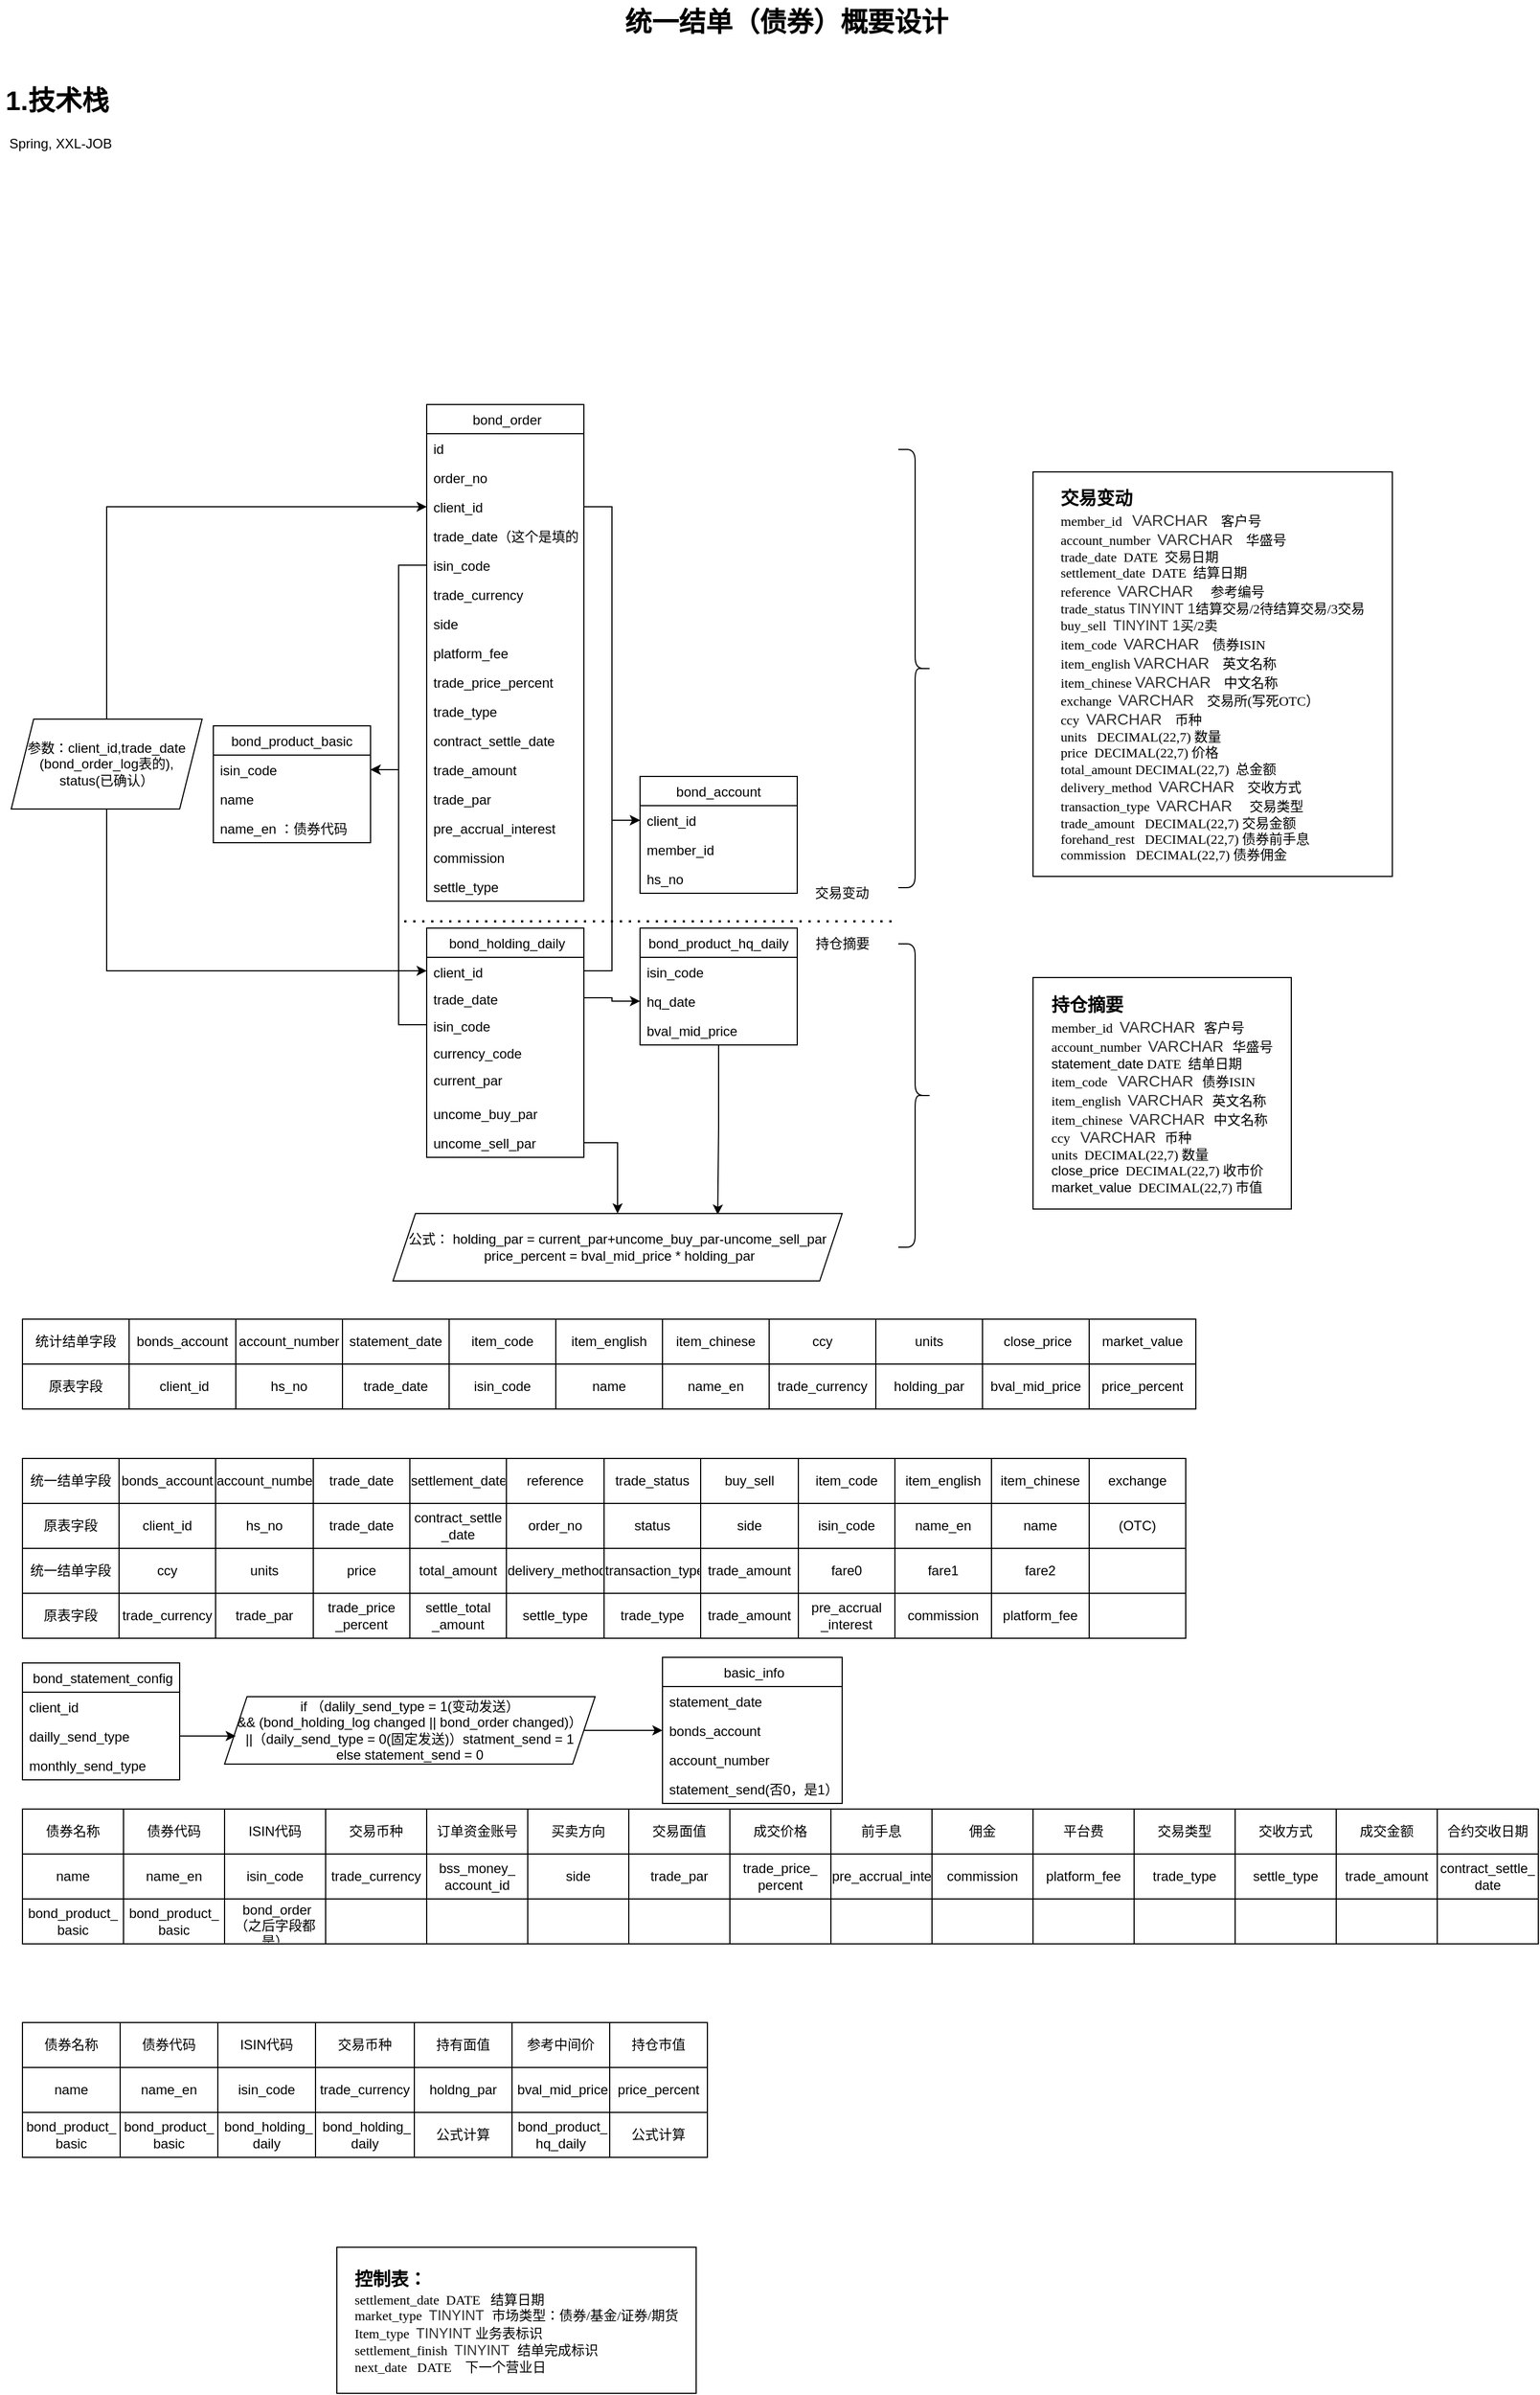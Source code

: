 <mxfile version="17.4.6" type="github">
  <diagram name="Page-1" id="e7e014a7-5840-1c2e-5031-d8a46d1fe8dd">
    <mxGraphModel dx="2150" dy="1352" grid="1" gridSize="10" guides="0" tooltips="1" connect="1" arrows="1" fold="1" page="1" pageScale="1" pageWidth="1169" pageHeight="826" background="none" math="0" shadow="0">
      <root>
        <mxCell id="0" />
        <mxCell id="1" parent="0" />
        <mxCell id="VJ0VMhZhghSGf0yXx016-54" value=" bond_order" style="swimlane;fontStyle=0;childLayout=stackLayout;horizontal=1;startSize=26;fillColor=none;horizontalStack=0;resizeParent=1;resizeParentMax=0;resizeLast=0;collapsible=1;marginBottom=0;" parent="1" vertex="1">
          <mxGeometry x="340" y="200" width="140" height="442" as="geometry">
            <mxRectangle x="20" y="40" width="90" height="26" as="alternateBounds" />
          </mxGeometry>
        </mxCell>
        <mxCell id="VJ0VMhZhghSGf0yXx016-484" value="id" style="text;strokeColor=none;fillColor=none;align=left;verticalAlign=top;spacingLeft=4;spacingRight=4;overflow=hidden;rotatable=0;points=[[0,0.5],[1,0.5]];portConstraint=eastwest;" parent="VJ0VMhZhghSGf0yXx016-54" vertex="1">
          <mxGeometry y="26" width="140" height="26" as="geometry" />
        </mxCell>
        <mxCell id="VJ0VMhZhghSGf0yXx016-56" value="order_no" style="text;strokeColor=none;fillColor=none;align=left;verticalAlign=top;spacingLeft=4;spacingRight=4;overflow=hidden;rotatable=0;points=[[0,0.5],[1,0.5]];portConstraint=eastwest;" parent="VJ0VMhZhghSGf0yXx016-54" vertex="1">
          <mxGeometry y="52" width="140" height="26" as="geometry" />
        </mxCell>
        <mxCell id="VJ0VMhZhghSGf0yXx016-55" value="client_id" style="text;strokeColor=none;fillColor=none;align=left;verticalAlign=top;spacingLeft=4;spacingRight=4;overflow=hidden;rotatable=0;points=[[0,0.5],[1,0.5]];portConstraint=eastwest;" parent="VJ0VMhZhghSGf0yXx016-54" vertex="1">
          <mxGeometry y="78" width="140" height="26" as="geometry" />
        </mxCell>
        <mxCell id="VJ0VMhZhghSGf0yXx016-112" value="trade_date（这个是填的）" style="text;strokeColor=none;fillColor=none;align=left;verticalAlign=top;spacingLeft=4;spacingRight=4;overflow=hidden;rotatable=0;points=[[0,0.5],[1,0.5]];portConstraint=eastwest;" parent="VJ0VMhZhghSGf0yXx016-54" vertex="1">
          <mxGeometry y="104" width="140" height="26" as="geometry" />
        </mxCell>
        <mxCell id="VJ0VMhZhghSGf0yXx016-110" value="isin_code" style="text;strokeColor=none;fillColor=none;align=left;verticalAlign=top;spacingLeft=4;spacingRight=4;overflow=hidden;rotatable=0;points=[[0,0.5],[1,0.5]];portConstraint=eastwest;" parent="VJ0VMhZhghSGf0yXx016-54" vertex="1">
          <mxGeometry y="130" width="140" height="26" as="geometry" />
        </mxCell>
        <mxCell id="VJ0VMhZhghSGf0yXx016-111" value="trade_currency&#xa;" style="text;strokeColor=none;fillColor=none;align=left;verticalAlign=top;spacingLeft=4;spacingRight=4;overflow=hidden;rotatable=0;points=[[0,0.5],[1,0.5]];portConstraint=eastwest;" parent="VJ0VMhZhghSGf0yXx016-54" vertex="1">
          <mxGeometry y="156" width="140" height="26" as="geometry" />
        </mxCell>
        <mxCell id="VJ0VMhZhghSGf0yXx016-57" value="side" style="text;strokeColor=none;fillColor=none;align=left;verticalAlign=top;spacingLeft=4;spacingRight=4;overflow=hidden;rotatable=0;points=[[0,0.5],[1,0.5]];portConstraint=eastwest;" parent="VJ0VMhZhghSGf0yXx016-54" vertex="1">
          <mxGeometry y="182" width="140" height="26" as="geometry" />
        </mxCell>
        <mxCell id="VJ0VMhZhghSGf0yXx016-64" value="platform_fee" style="text;strokeColor=none;fillColor=none;align=left;verticalAlign=top;spacingLeft=4;spacingRight=4;overflow=hidden;rotatable=0;points=[[0,0.5],[1,0.5]];portConstraint=eastwest;" parent="VJ0VMhZhghSGf0yXx016-54" vertex="1">
          <mxGeometry y="208" width="140" height="26" as="geometry" />
        </mxCell>
        <mxCell id="VJ0VMhZhghSGf0yXx016-70" value="trade_price_percent" style="text;strokeColor=none;fillColor=none;align=left;verticalAlign=top;spacingLeft=4;spacingRight=4;overflow=hidden;rotatable=0;points=[[0,0.5],[1,0.5]];portConstraint=eastwest;" parent="VJ0VMhZhghSGf0yXx016-54" vertex="1">
          <mxGeometry y="234" width="140" height="26" as="geometry" />
        </mxCell>
        <mxCell id="VJ0VMhZhghSGf0yXx016-71" value="trade_type" style="text;strokeColor=none;fillColor=none;align=left;verticalAlign=top;spacingLeft=4;spacingRight=4;overflow=hidden;rotatable=0;points=[[0,0.5],[1,0.5]];portConstraint=eastwest;" parent="VJ0VMhZhghSGf0yXx016-54" vertex="1">
          <mxGeometry y="260" width="140" height="26" as="geometry" />
        </mxCell>
        <mxCell id="VJ0VMhZhghSGf0yXx016-72" value="contract_settle_date" style="text;strokeColor=none;fillColor=none;align=left;verticalAlign=top;spacingLeft=4;spacingRight=4;overflow=hidden;rotatable=0;points=[[0,0.5],[1,0.5]];portConstraint=eastwest;" parent="VJ0VMhZhghSGf0yXx016-54" vertex="1">
          <mxGeometry y="286" width="140" height="26" as="geometry" />
        </mxCell>
        <mxCell id="VJ0VMhZhghSGf0yXx016-73" value="trade_amount" style="text;strokeColor=none;fillColor=none;align=left;verticalAlign=top;spacingLeft=4;spacingRight=4;overflow=hidden;rotatable=0;points=[[0,0.5],[1,0.5]];portConstraint=eastwest;" parent="VJ0VMhZhghSGf0yXx016-54" vertex="1">
          <mxGeometry y="312" width="140" height="26" as="geometry" />
        </mxCell>
        <mxCell id="VJ0VMhZhghSGf0yXx016-74" value="trade_par" style="text;strokeColor=none;fillColor=none;align=left;verticalAlign=top;spacingLeft=4;spacingRight=4;overflow=hidden;rotatable=0;points=[[0,0.5],[1,0.5]];portConstraint=eastwest;" parent="VJ0VMhZhghSGf0yXx016-54" vertex="1">
          <mxGeometry y="338" width="140" height="26" as="geometry" />
        </mxCell>
        <mxCell id="VJ0VMhZhghSGf0yXx016-75" value="pre_accrual_interest" style="text;strokeColor=none;fillColor=none;align=left;verticalAlign=top;spacingLeft=4;spacingRight=4;overflow=hidden;rotatable=0;points=[[0,0.5],[1,0.5]];portConstraint=eastwest;" parent="VJ0VMhZhghSGf0yXx016-54" vertex="1">
          <mxGeometry y="364" width="140" height="26" as="geometry" />
        </mxCell>
        <mxCell id="VJ0VMhZhghSGf0yXx016-76" value="commission" style="text;strokeColor=none;fillColor=none;align=left;verticalAlign=top;spacingLeft=4;spacingRight=4;overflow=hidden;rotatable=0;points=[[0,0.5],[1,0.5]];portConstraint=eastwest;" parent="VJ0VMhZhghSGf0yXx016-54" vertex="1">
          <mxGeometry y="390" width="140" height="26" as="geometry" />
        </mxCell>
        <mxCell id="VJ0VMhZhghSGf0yXx016-77" value="settle_type" style="text;strokeColor=none;fillColor=none;align=left;verticalAlign=top;spacingLeft=4;spacingRight=4;overflow=hidden;rotatable=0;points=[[0,0.5],[1,0.5]];portConstraint=eastwest;" parent="VJ0VMhZhghSGf0yXx016-54" vertex="1">
          <mxGeometry y="416" width="140" height="26" as="geometry" />
        </mxCell>
        <mxCell id="VJ0VMhZhghSGf0yXx016-78" value="bond_product_basic" style="swimlane;fontStyle=0;childLayout=stackLayout;horizontal=1;startSize=26;fillColor=none;horizontalStack=0;resizeParent=1;resizeParentMax=0;resizeLast=0;collapsible=1;marginBottom=0;" parent="1" vertex="1">
          <mxGeometry x="150" y="486" width="140" height="104" as="geometry" />
        </mxCell>
        <mxCell id="VJ0VMhZhghSGf0yXx016-79" value="isin_code" style="text;strokeColor=none;fillColor=none;align=left;verticalAlign=top;spacingLeft=4;spacingRight=4;overflow=hidden;rotatable=0;points=[[0,0.5],[1,0.5]];portConstraint=eastwest;" parent="VJ0VMhZhghSGf0yXx016-78" vertex="1">
          <mxGeometry y="26" width="140" height="26" as="geometry" />
        </mxCell>
        <mxCell id="VJ0VMhZhghSGf0yXx016-80" value="name" style="text;strokeColor=none;fillColor=none;align=left;verticalAlign=top;spacingLeft=4;spacingRight=4;overflow=hidden;rotatable=0;points=[[0,0.5],[1,0.5]];portConstraint=eastwest;" parent="VJ0VMhZhghSGf0yXx016-78" vertex="1">
          <mxGeometry y="52" width="140" height="26" as="geometry" />
        </mxCell>
        <mxCell id="VJ0VMhZhghSGf0yXx016-81" value="name_en ：债券代码" style="text;strokeColor=none;fillColor=none;align=left;verticalAlign=top;spacingLeft=4;spacingRight=4;overflow=hidden;rotatable=0;points=[[0,0.5],[1,0.5]];portConstraint=eastwest;" parent="VJ0VMhZhghSGf0yXx016-78" vertex="1">
          <mxGeometry y="78" width="140" height="26" as="geometry" />
        </mxCell>
        <mxCell id="VJ0VMhZhghSGf0yXx016-141" style="edgeStyle=orthogonalEdgeStyle;rounded=0;orthogonalLoop=1;jettySize=auto;html=1;" parent="1" edge="1">
          <mxGeometry relative="1" as="geometry">
            <mxPoint x="590" y="910" as="targetPoint" />
            <mxPoint x="590" y="910" as="sourcePoint" />
          </mxGeometry>
        </mxCell>
        <mxCell id="VJ0VMhZhghSGf0yXx016-152" style="edgeStyle=orthogonalEdgeStyle;rounded=0;orthogonalLoop=1;jettySize=auto;html=1;entryX=0.723;entryY=0.017;entryDx=0;entryDy=0;entryPerimeter=0;" parent="1" source="VJ0VMhZhghSGf0yXx016-92" target="VJ0VMhZhghSGf0yXx016-134" edge="1">
          <mxGeometry relative="1" as="geometry" />
        </mxCell>
        <mxCell id="VJ0VMhZhghSGf0yXx016-92" value="bond_product_hq_daily" style="swimlane;fontStyle=0;childLayout=stackLayout;horizontal=1;startSize=26;fillColor=none;horizontalStack=0;resizeParent=1;resizeParentMax=0;resizeLast=0;collapsible=1;marginBottom=0;" parent="1" vertex="1">
          <mxGeometry x="530" y="666" width="140" height="104" as="geometry" />
        </mxCell>
        <mxCell id="VJ0VMhZhghSGf0yXx016-93" value="isin_code" style="text;strokeColor=none;fillColor=none;align=left;verticalAlign=top;spacingLeft=4;spacingRight=4;overflow=hidden;rotatable=0;points=[[0,0.5],[1,0.5]];portConstraint=eastwest;" parent="VJ0VMhZhghSGf0yXx016-92" vertex="1">
          <mxGeometry y="26" width="140" height="26" as="geometry" />
        </mxCell>
        <mxCell id="VJ0VMhZhghSGf0yXx016-106" value="hq_date" style="text;strokeColor=none;fillColor=none;align=left;verticalAlign=top;spacingLeft=4;spacingRight=4;overflow=hidden;rotatable=0;points=[[0,0.5],[1,0.5]];portConstraint=eastwest;" parent="VJ0VMhZhghSGf0yXx016-92" vertex="1">
          <mxGeometry y="52" width="140" height="26" as="geometry" />
        </mxCell>
        <mxCell id="VJ0VMhZhghSGf0yXx016-107" value="bval_mid_price" style="text;strokeColor=none;fillColor=none;align=left;verticalAlign=top;spacingLeft=4;spacingRight=4;overflow=hidden;rotatable=0;points=[[0,0.5],[1,0.5]];portConstraint=eastwest;" parent="VJ0VMhZhghSGf0yXx016-92" vertex="1">
          <mxGeometry y="78" width="140" height="26" as="geometry" />
        </mxCell>
        <mxCell id="VJ0VMhZhghSGf0yXx016-83" value=" bond_holding_daily" style="swimlane;fontStyle=0;childLayout=stackLayout;horizontal=1;startSize=26;fillColor=none;horizontalStack=0;resizeParent=1;resizeParentMax=0;resizeLast=0;collapsible=1;marginBottom=0;" parent="1" vertex="1">
          <mxGeometry x="340" y="666" width="140" height="204" as="geometry" />
        </mxCell>
        <mxCell id="VJ0VMhZhghSGf0yXx016-84" value="client_id" style="text;strokeColor=none;fillColor=none;align=left;verticalAlign=top;spacingLeft=4;spacingRight=4;overflow=hidden;rotatable=0;points=[[0,0.5],[1,0.5]];portConstraint=eastwest;" parent="VJ0VMhZhghSGf0yXx016-83" vertex="1">
          <mxGeometry y="26" width="140" height="24" as="geometry" />
        </mxCell>
        <mxCell id="VJ0VMhZhghSGf0yXx016-126" value="trade_date" style="text;strokeColor=none;fillColor=none;align=left;verticalAlign=top;spacingLeft=4;spacingRight=4;overflow=hidden;rotatable=0;points=[[0,0.5],[1,0.5]];portConstraint=eastwest;" parent="VJ0VMhZhghSGf0yXx016-83" vertex="1">
          <mxGeometry y="50" width="140" height="24" as="geometry" />
        </mxCell>
        <mxCell id="VJ0VMhZhghSGf0yXx016-127" value="isin_code" style="text;strokeColor=none;fillColor=none;align=left;verticalAlign=top;spacingLeft=4;spacingRight=4;overflow=hidden;rotatable=0;points=[[0,0.5],[1,0.5]];portConstraint=eastwest;" parent="VJ0VMhZhghSGf0yXx016-83" vertex="1">
          <mxGeometry y="74" width="140" height="24" as="geometry" />
        </mxCell>
        <mxCell id="VJ0VMhZhghSGf0yXx016-108" value="currency_code" style="text;strokeColor=none;fillColor=none;align=left;verticalAlign=top;spacingLeft=4;spacingRight=4;overflow=hidden;rotatable=0;points=[[0,0.5],[1,0.5]];portConstraint=eastwest;" parent="VJ0VMhZhghSGf0yXx016-83" vertex="1">
          <mxGeometry y="98" width="140" height="24" as="geometry" />
        </mxCell>
        <mxCell id="VJ0VMhZhghSGf0yXx016-96" value="current_par" style="text;strokeColor=none;fillColor=none;align=left;verticalAlign=top;spacingLeft=4;spacingRight=4;overflow=hidden;rotatable=0;points=[[0,0.5],[1,0.5]];portConstraint=eastwest;" parent="VJ0VMhZhghSGf0yXx016-83" vertex="1">
          <mxGeometry y="122" width="140" height="30" as="geometry" />
        </mxCell>
        <mxCell id="VJ0VMhZhghSGf0yXx016-85" value="uncome_buy_par" style="text;strokeColor=none;fillColor=none;align=left;verticalAlign=top;spacingLeft=4;spacingRight=4;overflow=hidden;rotatable=0;points=[[0,0.5],[1,0.5]];portConstraint=eastwest;" parent="VJ0VMhZhghSGf0yXx016-83" vertex="1">
          <mxGeometry y="152" width="140" height="26" as="geometry" />
        </mxCell>
        <mxCell id="VJ0VMhZhghSGf0yXx016-86" value="uncome_sell_par" style="text;strokeColor=none;fillColor=none;align=left;verticalAlign=top;spacingLeft=4;spacingRight=4;overflow=hidden;rotatable=0;points=[[0,0.5],[1,0.5]];portConstraint=eastwest;" parent="VJ0VMhZhghSGf0yXx016-83" vertex="1">
          <mxGeometry y="178" width="140" height="26" as="geometry" />
        </mxCell>
        <mxCell id="VJ0VMhZhghSGf0yXx016-114" value=" bond_statement_config" style="swimlane;fontStyle=0;childLayout=stackLayout;horizontal=1;startSize=26;fillColor=none;horizontalStack=0;resizeParent=1;resizeParentMax=0;resizeLast=0;collapsible=1;marginBottom=0;" parent="1" vertex="1">
          <mxGeometry x="-20" y="1320" width="140" height="104" as="geometry" />
        </mxCell>
        <mxCell id="VJ0VMhZhghSGf0yXx016-115" value="client_id" style="text;strokeColor=none;fillColor=none;align=left;verticalAlign=top;spacingLeft=4;spacingRight=4;overflow=hidden;rotatable=0;points=[[0,0.5],[1,0.5]];portConstraint=eastwest;" parent="VJ0VMhZhghSGf0yXx016-114" vertex="1">
          <mxGeometry y="26" width="140" height="26" as="geometry" />
        </mxCell>
        <mxCell id="VJ0VMhZhghSGf0yXx016-116" value="dailly_send_type" style="text;strokeColor=none;fillColor=none;align=left;verticalAlign=top;spacingLeft=4;spacingRight=4;overflow=hidden;rotatable=0;points=[[0,0.5],[1,0.5]];portConstraint=eastwest;" parent="VJ0VMhZhghSGf0yXx016-114" vertex="1">
          <mxGeometry y="52" width="140" height="26" as="geometry" />
        </mxCell>
        <mxCell id="VJ0VMhZhghSGf0yXx016-117" value="monthly_send_type" style="text;strokeColor=none;fillColor=none;align=left;verticalAlign=top;spacingLeft=4;spacingRight=4;overflow=hidden;rotatable=0;points=[[0,0.5],[1,0.5]];portConstraint=eastwest;" parent="VJ0VMhZhghSGf0yXx016-114" vertex="1">
          <mxGeometry y="78" width="140" height="26" as="geometry" />
        </mxCell>
        <mxCell id="VJ0VMhZhghSGf0yXx016-124" style="edgeStyle=orthogonalEdgeStyle;rounded=0;orthogonalLoop=1;jettySize=auto;html=1;exitX=0.5;exitY=0;exitDx=0;exitDy=0;entryX=0;entryY=0.5;entryDx=0;entryDy=0;" parent="1" source="VJ0VMhZhghSGf0yXx016-119" target="VJ0VMhZhghSGf0yXx016-55" edge="1">
          <mxGeometry relative="1" as="geometry" />
        </mxCell>
        <mxCell id="VJ0VMhZhghSGf0yXx016-131" style="edgeStyle=orthogonalEdgeStyle;rounded=0;orthogonalLoop=1;jettySize=auto;html=1;exitX=0.5;exitY=1;exitDx=0;exitDy=0;" parent="1" source="VJ0VMhZhghSGf0yXx016-119" target="VJ0VMhZhghSGf0yXx016-84" edge="1">
          <mxGeometry relative="1" as="geometry">
            <Array as="points">
              <mxPoint x="55" y="704" />
            </Array>
          </mxGeometry>
        </mxCell>
        <mxCell id="VJ0VMhZhghSGf0yXx016-119" value="参数：client_id,trade_date&lt;br&gt;(bond_order_log表的),&lt;br&gt;status(已确认）" style="shape=parallelogram;perimeter=parallelogramPerimeter;whiteSpace=wrap;html=1;fixedSize=1;" parent="1" vertex="1">
          <mxGeometry x="-30" y="480" width="170" height="80" as="geometry" />
        </mxCell>
        <mxCell id="VJ0VMhZhghSGf0yXx016-134" value="&lt;span style=&quot;text-align: left&quot;&gt;公式： holding_par = current_par+uncome_buy_par-uncome_sell_par&lt;br&gt;&lt;/span&gt;&lt;span style=&quot;text-align: left&quot;&gt;&amp;nbsp;price_percent = bval_mid_price * holding_par&lt;/span&gt;&lt;span style=&quot;text-align: left&quot;&gt;&lt;br&gt;&lt;/span&gt;" style="shape=parallelogram;perimeter=parallelogramPerimeter;whiteSpace=wrap;html=1;fixedSize=1;" parent="1" vertex="1">
          <mxGeometry x="310" y="920" width="400" height="60" as="geometry" />
        </mxCell>
        <mxCell id="VJ0VMhZhghSGf0yXx016-142" style="edgeStyle=orthogonalEdgeStyle;rounded=0;orthogonalLoop=1;jettySize=auto;html=1;entryX=0.5;entryY=0;entryDx=0;entryDy=0;" parent="1" source="VJ0VMhZhghSGf0yXx016-86" target="VJ0VMhZhghSGf0yXx016-134" edge="1">
          <mxGeometry relative="1" as="geometry" />
        </mxCell>
        <mxCell id="VJ0VMhZhghSGf0yXx016-147" value="" style="edgeStyle=orthogonalEdgeStyle;orthogonalLoop=1;jettySize=auto;html=1;entryX=0;entryY=0.5;entryDx=0;entryDy=0;rounded=0;" parent="1" source="VJ0VMhZhghSGf0yXx016-126" target="VJ0VMhZhghSGf0yXx016-106" edge="1">
          <mxGeometry relative="1" as="geometry" />
        </mxCell>
        <mxCell id="sHbQA2Ql_CEC5SkAnDxY-10" style="edgeStyle=orthogonalEdgeStyle;rounded=0;orthogonalLoop=1;jettySize=auto;html=1;entryX=0;entryY=0.5;entryDx=0;entryDy=0;" edge="1" parent="1" source="VJ0VMhZhghSGf0yXx016-158" target="sHbQA2Ql_CEC5SkAnDxY-5">
          <mxGeometry relative="1" as="geometry" />
        </mxCell>
        <mxCell id="VJ0VMhZhghSGf0yXx016-158" value="if （dalily_send_type = 1(变动发送）&lt;br&gt;&amp;amp;&amp;amp; (bond_holding_log changed || bond_order changed)）&lt;br&gt;||（daily_send_type = 0(固定发送)）statment_send = 1&lt;br&gt;else statement_send = 0" style="shape=parallelogram;perimeter=parallelogramPerimeter;whiteSpace=wrap;html=1;fixedSize=1;shadow=0;strokeColor=#000000;fillColor=none;" parent="1" vertex="1">
          <mxGeometry x="160" y="1350" width="330" height="60" as="geometry" />
        </mxCell>
        <mxCell id="VJ0VMhZhghSGf0yXx016-172" style="edgeStyle=orthogonalEdgeStyle;rounded=0;orthogonalLoop=1;jettySize=auto;html=1;entryX=1;entryY=0.5;entryDx=0;entryDy=0;" parent="1" source="VJ0VMhZhghSGf0yXx016-110" target="VJ0VMhZhghSGf0yXx016-79" edge="1">
          <mxGeometry relative="1" as="geometry" />
        </mxCell>
        <mxCell id="VJ0VMhZhghSGf0yXx016-173" style="edgeStyle=orthogonalEdgeStyle;rounded=0;orthogonalLoop=1;jettySize=auto;html=1;entryX=1;entryY=0.5;entryDx=0;entryDy=0;" parent="1" source="VJ0VMhZhghSGf0yXx016-127" target="VJ0VMhZhghSGf0yXx016-79" edge="1">
          <mxGeometry relative="1" as="geometry" />
        </mxCell>
        <mxCell id="VJ0VMhZhghSGf0yXx016-277" value="" style="shape=table;startSize=0;container=1;collapsible=0;childLayout=tableLayout;shadow=0;strokeColor=#000000;fillColor=none;" parent="1" vertex="1">
          <mxGeometry x="-20" y="1450" width="1350" height="120" as="geometry" />
        </mxCell>
        <mxCell id="VJ0VMhZhghSGf0yXx016-278" value="" style="shape=tableRow;horizontal=0;startSize=0;swimlaneHead=0;swimlaneBody=0;top=0;left=0;bottom=0;right=0;collapsible=0;dropTarget=0;fillColor=none;points=[[0,0.5],[1,0.5]];portConstraint=eastwest;shadow=0;strokeColor=#000000;" parent="VJ0VMhZhghSGf0yXx016-277" vertex="1">
          <mxGeometry width="1350" height="40" as="geometry" />
        </mxCell>
        <mxCell id="VJ0VMhZhghSGf0yXx016-279" value="债券名称" style="shape=partialRectangle;html=1;whiteSpace=wrap;connectable=0;overflow=hidden;fillColor=none;top=0;left=0;bottom=0;right=0;pointerEvents=1;shadow=0;strokeColor=#000000;" parent="VJ0VMhZhghSGf0yXx016-278" vertex="1">
          <mxGeometry width="90" height="40" as="geometry">
            <mxRectangle width="90" height="40" as="alternateBounds" />
          </mxGeometry>
        </mxCell>
        <mxCell id="VJ0VMhZhghSGf0yXx016-280" value="债券代码" style="shape=partialRectangle;html=1;whiteSpace=wrap;connectable=0;overflow=hidden;fillColor=none;top=0;left=0;bottom=0;right=0;pointerEvents=1;shadow=0;strokeColor=#000000;" parent="VJ0VMhZhghSGf0yXx016-278" vertex="1">
          <mxGeometry x="90" width="90" height="40" as="geometry">
            <mxRectangle width="90" height="40" as="alternateBounds" />
          </mxGeometry>
        </mxCell>
        <mxCell id="VJ0VMhZhghSGf0yXx016-281" value="ISIN代码" style="shape=partialRectangle;html=1;whiteSpace=wrap;connectable=0;overflow=hidden;fillColor=none;top=0;left=0;bottom=0;right=0;pointerEvents=1;shadow=0;strokeColor=#000000;" parent="VJ0VMhZhghSGf0yXx016-278" vertex="1">
          <mxGeometry x="180" width="90" height="40" as="geometry">
            <mxRectangle width="90" height="40" as="alternateBounds" />
          </mxGeometry>
        </mxCell>
        <mxCell id="VJ0VMhZhghSGf0yXx016-282" value="交易币种" style="shape=partialRectangle;html=1;whiteSpace=wrap;connectable=0;overflow=hidden;fillColor=none;top=0;left=0;bottom=0;right=0;pointerEvents=1;shadow=0;strokeColor=#000000;" parent="VJ0VMhZhghSGf0yXx016-278" vertex="1">
          <mxGeometry x="270" width="90" height="40" as="geometry">
            <mxRectangle width="90" height="40" as="alternateBounds" />
          </mxGeometry>
        </mxCell>
        <mxCell id="VJ0VMhZhghSGf0yXx016-283" value="订单资金账号" style="shape=partialRectangle;html=1;whiteSpace=wrap;connectable=0;overflow=hidden;fillColor=none;top=0;left=0;bottom=0;right=0;pointerEvents=1;shadow=0;strokeColor=#000000;" parent="VJ0VMhZhghSGf0yXx016-278" vertex="1">
          <mxGeometry x="360" width="90" height="40" as="geometry">
            <mxRectangle width="90" height="40" as="alternateBounds" />
          </mxGeometry>
        </mxCell>
        <mxCell id="VJ0VMhZhghSGf0yXx016-284" value="买卖方向" style="shape=partialRectangle;html=1;whiteSpace=wrap;connectable=0;overflow=hidden;fillColor=none;top=0;left=0;bottom=0;right=0;pointerEvents=1;shadow=0;strokeColor=#000000;" parent="VJ0VMhZhghSGf0yXx016-278" vertex="1">
          <mxGeometry x="450" width="90" height="40" as="geometry">
            <mxRectangle width="90" height="40" as="alternateBounds" />
          </mxGeometry>
        </mxCell>
        <mxCell id="VJ0VMhZhghSGf0yXx016-285" value="交易面值" style="shape=partialRectangle;html=1;whiteSpace=wrap;connectable=0;overflow=hidden;fillColor=none;top=0;left=0;bottom=0;right=0;pointerEvents=1;shadow=0;strokeColor=#000000;" parent="VJ0VMhZhghSGf0yXx016-278" vertex="1">
          <mxGeometry x="540" width="90" height="40" as="geometry">
            <mxRectangle width="90" height="40" as="alternateBounds" />
          </mxGeometry>
        </mxCell>
        <mxCell id="VJ0VMhZhghSGf0yXx016-286" value="成交价格" style="shape=partialRectangle;html=1;whiteSpace=wrap;connectable=0;overflow=hidden;fillColor=none;top=0;left=0;bottom=0;right=0;pointerEvents=1;shadow=0;strokeColor=#000000;" parent="VJ0VMhZhghSGf0yXx016-278" vertex="1">
          <mxGeometry x="630" width="90" height="40" as="geometry">
            <mxRectangle width="90" height="40" as="alternateBounds" />
          </mxGeometry>
        </mxCell>
        <mxCell id="VJ0VMhZhghSGf0yXx016-287" value="前手息" style="shape=partialRectangle;html=1;whiteSpace=wrap;connectable=0;overflow=hidden;fillColor=none;top=0;left=0;bottom=0;right=0;pointerEvents=1;shadow=0;strokeColor=#000000;" parent="VJ0VMhZhghSGf0yXx016-278" vertex="1">
          <mxGeometry x="720" width="90" height="40" as="geometry">
            <mxRectangle width="90" height="40" as="alternateBounds" />
          </mxGeometry>
        </mxCell>
        <mxCell id="VJ0VMhZhghSGf0yXx016-288" value="佣金" style="shape=partialRectangle;html=1;whiteSpace=wrap;connectable=0;overflow=hidden;fillColor=none;top=0;left=0;bottom=0;right=0;pointerEvents=1;shadow=0;strokeColor=#000000;" parent="VJ0VMhZhghSGf0yXx016-278" vertex="1">
          <mxGeometry x="810" width="90" height="40" as="geometry">
            <mxRectangle width="90" height="40" as="alternateBounds" />
          </mxGeometry>
        </mxCell>
        <mxCell id="VJ0VMhZhghSGf0yXx016-289" value="平台费" style="shape=partialRectangle;html=1;whiteSpace=wrap;connectable=0;overflow=hidden;fillColor=none;top=0;left=0;bottom=0;right=0;pointerEvents=1;shadow=0;strokeColor=#000000;" parent="VJ0VMhZhghSGf0yXx016-278" vertex="1">
          <mxGeometry x="900" width="90" height="40" as="geometry">
            <mxRectangle width="90" height="40" as="alternateBounds" />
          </mxGeometry>
        </mxCell>
        <mxCell id="VJ0VMhZhghSGf0yXx016-290" value="交易类型" style="shape=partialRectangle;html=1;whiteSpace=wrap;connectable=0;overflow=hidden;fillColor=none;top=0;left=0;bottom=0;right=0;pointerEvents=1;shadow=0;strokeColor=#000000;" parent="VJ0VMhZhghSGf0yXx016-278" vertex="1">
          <mxGeometry x="990" width="90" height="40" as="geometry">
            <mxRectangle width="90" height="40" as="alternateBounds" />
          </mxGeometry>
        </mxCell>
        <mxCell id="VJ0VMhZhghSGf0yXx016-291" value="交收方式" style="shape=partialRectangle;html=1;whiteSpace=wrap;connectable=0;overflow=hidden;fillColor=none;top=0;left=0;bottom=0;right=0;pointerEvents=1;shadow=0;strokeColor=#000000;" parent="VJ0VMhZhghSGf0yXx016-278" vertex="1">
          <mxGeometry x="1080" width="90" height="40" as="geometry">
            <mxRectangle width="90" height="40" as="alternateBounds" />
          </mxGeometry>
        </mxCell>
        <mxCell id="VJ0VMhZhghSGf0yXx016-292" value="成交金额" style="shape=partialRectangle;html=1;whiteSpace=wrap;connectable=0;overflow=hidden;fillColor=none;top=0;left=0;bottom=0;right=0;pointerEvents=1;shadow=0;strokeColor=#000000;" parent="VJ0VMhZhghSGf0yXx016-278" vertex="1">
          <mxGeometry x="1170" width="90" height="40" as="geometry">
            <mxRectangle width="90" height="40" as="alternateBounds" />
          </mxGeometry>
        </mxCell>
        <mxCell id="VJ0VMhZhghSGf0yXx016-293" value="合约交收日期" style="shape=partialRectangle;html=1;whiteSpace=wrap;connectable=0;overflow=hidden;fillColor=none;top=0;left=0;bottom=0;right=0;pointerEvents=1;shadow=0;strokeColor=#000000;" parent="VJ0VMhZhghSGf0yXx016-278" vertex="1">
          <mxGeometry x="1260" width="90" height="40" as="geometry">
            <mxRectangle width="90" height="40" as="alternateBounds" />
          </mxGeometry>
        </mxCell>
        <mxCell id="VJ0VMhZhghSGf0yXx016-294" value="" style="shape=tableRow;horizontal=0;startSize=0;swimlaneHead=0;swimlaneBody=0;top=0;left=0;bottom=0;right=0;collapsible=0;dropTarget=0;fillColor=none;points=[[0,0.5],[1,0.5]];portConstraint=eastwest;shadow=0;strokeColor=#000000;" parent="VJ0VMhZhghSGf0yXx016-277" vertex="1">
          <mxGeometry y="40" width="1350" height="40" as="geometry" />
        </mxCell>
        <mxCell id="VJ0VMhZhghSGf0yXx016-295" value="name" style="shape=partialRectangle;html=1;whiteSpace=wrap;connectable=0;overflow=hidden;fillColor=none;top=0;left=0;bottom=0;right=0;pointerEvents=1;shadow=0;strokeColor=#000000;" parent="VJ0VMhZhghSGf0yXx016-294" vertex="1">
          <mxGeometry width="90" height="40" as="geometry">
            <mxRectangle width="90" height="40" as="alternateBounds" />
          </mxGeometry>
        </mxCell>
        <mxCell id="VJ0VMhZhghSGf0yXx016-296" value="name_en" style="shape=partialRectangle;html=1;whiteSpace=wrap;connectable=0;overflow=hidden;fillColor=none;top=0;left=0;bottom=0;right=0;pointerEvents=1;shadow=0;strokeColor=#000000;" parent="VJ0VMhZhghSGf0yXx016-294" vertex="1">
          <mxGeometry x="90" width="90" height="40" as="geometry">
            <mxRectangle width="90" height="40" as="alternateBounds" />
          </mxGeometry>
        </mxCell>
        <mxCell id="VJ0VMhZhghSGf0yXx016-297" value="isin_code" style="shape=partialRectangle;html=1;whiteSpace=wrap;connectable=0;overflow=hidden;fillColor=none;top=0;left=0;bottom=0;right=0;pointerEvents=1;shadow=0;strokeColor=#000000;" parent="VJ0VMhZhghSGf0yXx016-294" vertex="1">
          <mxGeometry x="180" width="90" height="40" as="geometry">
            <mxRectangle width="90" height="40" as="alternateBounds" />
          </mxGeometry>
        </mxCell>
        <mxCell id="VJ0VMhZhghSGf0yXx016-298" value="trade_currency" style="shape=partialRectangle;html=1;whiteSpace=wrap;connectable=0;overflow=hidden;fillColor=none;top=0;left=0;bottom=0;right=0;pointerEvents=1;shadow=0;strokeColor=#000000;" parent="VJ0VMhZhghSGf0yXx016-294" vertex="1">
          <mxGeometry x="270" width="90" height="40" as="geometry">
            <mxRectangle width="90" height="40" as="alternateBounds" />
          </mxGeometry>
        </mxCell>
        <mxCell id="VJ0VMhZhghSGf0yXx016-299" value="bss_money_&lt;br&gt;account_id" style="shape=partialRectangle;html=1;whiteSpace=wrap;connectable=0;overflow=hidden;fillColor=none;top=0;left=0;bottom=0;right=0;pointerEvents=1;shadow=0;strokeColor=#000000;" parent="VJ0VMhZhghSGf0yXx016-294" vertex="1">
          <mxGeometry x="360" width="90" height="40" as="geometry">
            <mxRectangle width="90" height="40" as="alternateBounds" />
          </mxGeometry>
        </mxCell>
        <mxCell id="VJ0VMhZhghSGf0yXx016-300" value="side" style="shape=partialRectangle;html=1;whiteSpace=wrap;connectable=0;overflow=hidden;fillColor=none;top=0;left=0;bottom=0;right=0;pointerEvents=1;shadow=0;strokeColor=#000000;" parent="VJ0VMhZhghSGf0yXx016-294" vertex="1">
          <mxGeometry x="450" width="90" height="40" as="geometry">
            <mxRectangle width="90" height="40" as="alternateBounds" />
          </mxGeometry>
        </mxCell>
        <mxCell id="VJ0VMhZhghSGf0yXx016-301" value="trade_par" style="shape=partialRectangle;html=1;whiteSpace=wrap;connectable=0;overflow=hidden;fillColor=none;top=0;left=0;bottom=0;right=0;pointerEvents=1;shadow=0;strokeColor=#000000;" parent="VJ0VMhZhghSGf0yXx016-294" vertex="1">
          <mxGeometry x="540" width="90" height="40" as="geometry">
            <mxRectangle width="90" height="40" as="alternateBounds" />
          </mxGeometry>
        </mxCell>
        <mxCell id="VJ0VMhZhghSGf0yXx016-302" value="trade_price_&lt;br&gt;percent" style="shape=partialRectangle;html=1;whiteSpace=wrap;connectable=0;overflow=hidden;fillColor=none;top=0;left=0;bottom=0;right=0;pointerEvents=1;shadow=0;strokeColor=#000000;" parent="VJ0VMhZhghSGf0yXx016-294" vertex="1">
          <mxGeometry x="630" width="90" height="40" as="geometry">
            <mxRectangle width="90" height="40" as="alternateBounds" />
          </mxGeometry>
        </mxCell>
        <mxCell id="VJ0VMhZhghSGf0yXx016-303" value="&lt;span style=&quot;text-align: left&quot;&gt;pre_accrual_interest&lt;/span&gt;" style="shape=partialRectangle;html=1;whiteSpace=wrap;connectable=0;overflow=hidden;fillColor=none;top=0;left=0;bottom=0;right=0;pointerEvents=1;shadow=0;strokeColor=#000000;" parent="VJ0VMhZhghSGf0yXx016-294" vertex="1">
          <mxGeometry x="720" width="90" height="40" as="geometry">
            <mxRectangle width="90" height="40" as="alternateBounds" />
          </mxGeometry>
        </mxCell>
        <mxCell id="VJ0VMhZhghSGf0yXx016-304" value="&lt;span style=&quot;text-align: left&quot;&gt;commission&lt;/span&gt;" style="shape=partialRectangle;html=1;whiteSpace=wrap;connectable=0;overflow=hidden;fillColor=none;top=0;left=0;bottom=0;right=0;pointerEvents=1;shadow=0;strokeColor=#000000;" parent="VJ0VMhZhghSGf0yXx016-294" vertex="1">
          <mxGeometry x="810" width="90" height="40" as="geometry">
            <mxRectangle width="90" height="40" as="alternateBounds" />
          </mxGeometry>
        </mxCell>
        <mxCell id="VJ0VMhZhghSGf0yXx016-305" value="&lt;span style=&quot;text-align: left&quot;&gt;platform_fee&lt;/span&gt;" style="shape=partialRectangle;html=1;whiteSpace=wrap;connectable=0;overflow=hidden;fillColor=none;top=0;left=0;bottom=0;right=0;pointerEvents=1;shadow=0;strokeColor=#000000;" parent="VJ0VMhZhghSGf0yXx016-294" vertex="1">
          <mxGeometry x="900" width="90" height="40" as="geometry">
            <mxRectangle width="90" height="40" as="alternateBounds" />
          </mxGeometry>
        </mxCell>
        <mxCell id="VJ0VMhZhghSGf0yXx016-306" value="&lt;span style=&quot;text-align: left&quot;&gt;trade_type&lt;/span&gt;" style="shape=partialRectangle;html=1;whiteSpace=wrap;connectable=0;overflow=hidden;fillColor=none;top=0;left=0;bottom=0;right=0;pointerEvents=1;shadow=0;strokeColor=#000000;" parent="VJ0VMhZhghSGf0yXx016-294" vertex="1">
          <mxGeometry x="990" width="90" height="40" as="geometry">
            <mxRectangle width="90" height="40" as="alternateBounds" />
          </mxGeometry>
        </mxCell>
        <mxCell id="VJ0VMhZhghSGf0yXx016-307" value="&lt;span style=&quot;text-align: left&quot;&gt;settle_type&lt;/span&gt;" style="shape=partialRectangle;html=1;whiteSpace=wrap;connectable=0;overflow=hidden;fillColor=none;top=0;left=0;bottom=0;right=0;pointerEvents=1;shadow=0;strokeColor=#000000;" parent="VJ0VMhZhghSGf0yXx016-294" vertex="1">
          <mxGeometry x="1080" width="90" height="40" as="geometry">
            <mxRectangle width="90" height="40" as="alternateBounds" />
          </mxGeometry>
        </mxCell>
        <mxCell id="VJ0VMhZhghSGf0yXx016-308" value="&lt;span style=&quot;text-align: left&quot;&gt;trade_amount&lt;/span&gt;" style="shape=partialRectangle;html=1;whiteSpace=wrap;connectable=0;overflow=hidden;fillColor=none;top=0;left=0;bottom=0;right=0;pointerEvents=1;shadow=0;strokeColor=#000000;" parent="VJ0VMhZhghSGf0yXx016-294" vertex="1">
          <mxGeometry x="1170" width="90" height="40" as="geometry">
            <mxRectangle width="90" height="40" as="alternateBounds" />
          </mxGeometry>
        </mxCell>
        <mxCell id="VJ0VMhZhghSGf0yXx016-309" value="&lt;span style=&quot;text-align: left&quot;&gt;contract_settle_&lt;br&gt;date&lt;/span&gt;" style="shape=partialRectangle;html=1;whiteSpace=wrap;connectable=0;overflow=hidden;fillColor=none;top=0;left=0;bottom=0;right=0;pointerEvents=1;shadow=0;strokeColor=#000000;" parent="VJ0VMhZhghSGf0yXx016-294" vertex="1">
          <mxGeometry x="1260" width="90" height="40" as="geometry">
            <mxRectangle width="90" height="40" as="alternateBounds" />
          </mxGeometry>
        </mxCell>
        <mxCell id="VJ0VMhZhghSGf0yXx016-310" value="" style="shape=tableRow;horizontal=0;startSize=0;swimlaneHead=0;swimlaneBody=0;top=0;left=0;bottom=0;right=0;collapsible=0;dropTarget=0;fillColor=none;points=[[0,0.5],[1,0.5]];portConstraint=eastwest;shadow=0;strokeColor=#000000;" parent="VJ0VMhZhghSGf0yXx016-277" vertex="1">
          <mxGeometry y="80" width="1350" height="40" as="geometry" />
        </mxCell>
        <mxCell id="VJ0VMhZhghSGf0yXx016-311" value="bond_product_&lt;br&gt;basic" style="shape=partialRectangle;html=1;whiteSpace=wrap;connectable=0;overflow=hidden;fillColor=none;top=0;left=0;bottom=0;right=0;pointerEvents=1;shadow=0;strokeColor=#000000;" parent="VJ0VMhZhghSGf0yXx016-310" vertex="1">
          <mxGeometry width="90" height="40" as="geometry">
            <mxRectangle width="90" height="40" as="alternateBounds" />
          </mxGeometry>
        </mxCell>
        <mxCell id="VJ0VMhZhghSGf0yXx016-312" value="bond_product_&lt;br&gt;basic" style="shape=partialRectangle;html=1;whiteSpace=wrap;connectable=0;overflow=hidden;fillColor=none;top=0;left=0;bottom=0;right=0;pointerEvents=1;shadow=0;strokeColor=#000000;" parent="VJ0VMhZhghSGf0yXx016-310" vertex="1">
          <mxGeometry x="90" width="90" height="40" as="geometry">
            <mxRectangle width="90" height="40" as="alternateBounds" />
          </mxGeometry>
        </mxCell>
        <mxCell id="VJ0VMhZhghSGf0yXx016-313" value="&amp;nbsp;bond_order（之后字段都是）" style="shape=partialRectangle;html=1;whiteSpace=wrap;connectable=0;overflow=hidden;fillColor=none;top=0;left=0;bottom=0;right=0;pointerEvents=1;shadow=0;strokeColor=#000000;" parent="VJ0VMhZhghSGf0yXx016-310" vertex="1">
          <mxGeometry x="180" width="90" height="40" as="geometry">
            <mxRectangle width="90" height="40" as="alternateBounds" />
          </mxGeometry>
        </mxCell>
        <mxCell id="VJ0VMhZhghSGf0yXx016-314" value="&amp;nbsp;" style="shape=partialRectangle;html=1;whiteSpace=wrap;connectable=0;overflow=hidden;fillColor=none;top=0;left=0;bottom=0;right=0;pointerEvents=1;shadow=0;strokeColor=#000000;" parent="VJ0VMhZhghSGf0yXx016-310" vertex="1">
          <mxGeometry x="270" width="90" height="40" as="geometry">
            <mxRectangle width="90" height="40" as="alternateBounds" />
          </mxGeometry>
        </mxCell>
        <mxCell id="VJ0VMhZhghSGf0yXx016-315" value="" style="shape=partialRectangle;html=1;whiteSpace=wrap;connectable=0;overflow=hidden;fillColor=none;top=0;left=0;bottom=0;right=0;pointerEvents=1;shadow=0;strokeColor=#000000;" parent="VJ0VMhZhghSGf0yXx016-310" vertex="1">
          <mxGeometry x="360" width="90" height="40" as="geometry">
            <mxRectangle width="90" height="40" as="alternateBounds" />
          </mxGeometry>
        </mxCell>
        <mxCell id="VJ0VMhZhghSGf0yXx016-316" value="" style="shape=partialRectangle;html=1;whiteSpace=wrap;connectable=0;overflow=hidden;fillColor=none;top=0;left=0;bottom=0;right=0;pointerEvents=1;shadow=0;strokeColor=#000000;" parent="VJ0VMhZhghSGf0yXx016-310" vertex="1">
          <mxGeometry x="450" width="90" height="40" as="geometry">
            <mxRectangle width="90" height="40" as="alternateBounds" />
          </mxGeometry>
        </mxCell>
        <mxCell id="VJ0VMhZhghSGf0yXx016-317" value="" style="shape=partialRectangle;html=1;whiteSpace=wrap;connectable=0;overflow=hidden;fillColor=none;top=0;left=0;bottom=0;right=0;pointerEvents=1;shadow=0;strokeColor=#000000;" parent="VJ0VMhZhghSGf0yXx016-310" vertex="1">
          <mxGeometry x="540" width="90" height="40" as="geometry">
            <mxRectangle width="90" height="40" as="alternateBounds" />
          </mxGeometry>
        </mxCell>
        <mxCell id="VJ0VMhZhghSGf0yXx016-318" value="" style="shape=partialRectangle;html=1;whiteSpace=wrap;connectable=0;overflow=hidden;fillColor=none;top=0;left=0;bottom=0;right=0;pointerEvents=1;shadow=0;strokeColor=#000000;" parent="VJ0VMhZhghSGf0yXx016-310" vertex="1">
          <mxGeometry x="630" width="90" height="40" as="geometry">
            <mxRectangle width="90" height="40" as="alternateBounds" />
          </mxGeometry>
        </mxCell>
        <mxCell id="VJ0VMhZhghSGf0yXx016-319" value="" style="shape=partialRectangle;html=1;whiteSpace=wrap;connectable=0;overflow=hidden;fillColor=none;top=0;left=0;bottom=0;right=0;pointerEvents=1;shadow=0;strokeColor=#000000;" parent="VJ0VMhZhghSGf0yXx016-310" vertex="1">
          <mxGeometry x="720" width="90" height="40" as="geometry">
            <mxRectangle width="90" height="40" as="alternateBounds" />
          </mxGeometry>
        </mxCell>
        <mxCell id="VJ0VMhZhghSGf0yXx016-320" value="" style="shape=partialRectangle;html=1;whiteSpace=wrap;connectable=0;overflow=hidden;fillColor=none;top=0;left=0;bottom=0;right=0;pointerEvents=1;shadow=0;strokeColor=#000000;" parent="VJ0VMhZhghSGf0yXx016-310" vertex="1">
          <mxGeometry x="810" width="90" height="40" as="geometry">
            <mxRectangle width="90" height="40" as="alternateBounds" />
          </mxGeometry>
        </mxCell>
        <mxCell id="VJ0VMhZhghSGf0yXx016-321" value="" style="shape=partialRectangle;html=1;whiteSpace=wrap;connectable=0;overflow=hidden;fillColor=none;top=0;left=0;bottom=0;right=0;pointerEvents=1;shadow=0;strokeColor=#000000;" parent="VJ0VMhZhghSGf0yXx016-310" vertex="1">
          <mxGeometry x="900" width="90" height="40" as="geometry">
            <mxRectangle width="90" height="40" as="alternateBounds" />
          </mxGeometry>
        </mxCell>
        <mxCell id="VJ0VMhZhghSGf0yXx016-322" value="" style="shape=partialRectangle;html=1;whiteSpace=wrap;connectable=0;overflow=hidden;fillColor=none;top=0;left=0;bottom=0;right=0;pointerEvents=1;shadow=0;strokeColor=#000000;" parent="VJ0VMhZhghSGf0yXx016-310" vertex="1">
          <mxGeometry x="990" width="90" height="40" as="geometry">
            <mxRectangle width="90" height="40" as="alternateBounds" />
          </mxGeometry>
        </mxCell>
        <mxCell id="VJ0VMhZhghSGf0yXx016-323" value="" style="shape=partialRectangle;html=1;whiteSpace=wrap;connectable=0;overflow=hidden;fillColor=none;top=0;left=0;bottom=0;right=0;pointerEvents=1;shadow=0;strokeColor=#000000;" parent="VJ0VMhZhghSGf0yXx016-310" vertex="1">
          <mxGeometry x="1080" width="90" height="40" as="geometry">
            <mxRectangle width="90" height="40" as="alternateBounds" />
          </mxGeometry>
        </mxCell>
        <mxCell id="VJ0VMhZhghSGf0yXx016-324" value="" style="shape=partialRectangle;html=1;whiteSpace=wrap;connectable=0;overflow=hidden;fillColor=none;top=0;left=0;bottom=0;right=0;pointerEvents=1;shadow=0;strokeColor=#000000;" parent="VJ0VMhZhghSGf0yXx016-310" vertex="1">
          <mxGeometry x="1170" width="90" height="40" as="geometry">
            <mxRectangle width="90" height="40" as="alternateBounds" />
          </mxGeometry>
        </mxCell>
        <mxCell id="VJ0VMhZhghSGf0yXx016-325" value="" style="shape=partialRectangle;html=1;whiteSpace=wrap;connectable=0;overflow=hidden;fillColor=none;top=0;left=0;bottom=0;right=0;pointerEvents=1;shadow=0;strokeColor=#000000;" parent="VJ0VMhZhghSGf0yXx016-310" vertex="1">
          <mxGeometry x="1260" width="90" height="40" as="geometry">
            <mxRectangle width="90" height="40" as="alternateBounds" />
          </mxGeometry>
        </mxCell>
        <mxCell id="VJ0VMhZhghSGf0yXx016-326" value="" style="shape=table;startSize=0;container=1;collapsible=0;childLayout=tableLayout;shadow=0;strokeColor=#000000;fillColor=none;" parent="1" vertex="1">
          <mxGeometry x="-20" y="1640" width="610" height="120" as="geometry" />
        </mxCell>
        <mxCell id="VJ0VMhZhghSGf0yXx016-327" value="" style="shape=tableRow;horizontal=0;startSize=0;swimlaneHead=0;swimlaneBody=0;top=0;left=0;bottom=0;right=0;collapsible=0;dropTarget=0;fillColor=none;points=[[0,0.5],[1,0.5]];portConstraint=eastwest;shadow=0;strokeColor=#000000;" parent="VJ0VMhZhghSGf0yXx016-326" vertex="1">
          <mxGeometry width="610" height="40" as="geometry" />
        </mxCell>
        <mxCell id="VJ0VMhZhghSGf0yXx016-328" value="&lt;span&gt;债券名称&lt;/span&gt;" style="shape=partialRectangle;html=1;whiteSpace=wrap;connectable=0;overflow=hidden;fillColor=none;top=0;left=0;bottom=0;right=0;pointerEvents=1;shadow=0;strokeColor=#000000;" parent="VJ0VMhZhghSGf0yXx016-327" vertex="1">
          <mxGeometry width="87" height="40" as="geometry">
            <mxRectangle width="87" height="40" as="alternateBounds" />
          </mxGeometry>
        </mxCell>
        <mxCell id="VJ0VMhZhghSGf0yXx016-329" value="&lt;span&gt;债券代码&lt;/span&gt;" style="shape=partialRectangle;html=1;whiteSpace=wrap;connectable=0;overflow=hidden;fillColor=none;top=0;left=0;bottom=0;right=0;pointerEvents=1;shadow=0;strokeColor=#000000;" parent="VJ0VMhZhghSGf0yXx016-327" vertex="1">
          <mxGeometry x="87" width="87" height="40" as="geometry">
            <mxRectangle width="87" height="40" as="alternateBounds" />
          </mxGeometry>
        </mxCell>
        <mxCell id="VJ0VMhZhghSGf0yXx016-330" value="&lt;span&gt;ISIN代码&lt;/span&gt;" style="shape=partialRectangle;html=1;whiteSpace=wrap;connectable=0;overflow=hidden;fillColor=none;top=0;left=0;bottom=0;right=0;pointerEvents=1;shadow=0;strokeColor=#000000;" parent="VJ0VMhZhghSGf0yXx016-327" vertex="1">
          <mxGeometry x="174" width="87" height="40" as="geometry">
            <mxRectangle width="87" height="40" as="alternateBounds" />
          </mxGeometry>
        </mxCell>
        <mxCell id="VJ0VMhZhghSGf0yXx016-331" value="&lt;span&gt;交易币种&lt;/span&gt;" style="shape=partialRectangle;html=1;whiteSpace=wrap;connectable=0;overflow=hidden;fillColor=none;top=0;left=0;bottom=0;right=0;pointerEvents=1;shadow=0;strokeColor=#000000;" parent="VJ0VMhZhghSGf0yXx016-327" vertex="1">
          <mxGeometry x="261" width="88" height="40" as="geometry">
            <mxRectangle width="88" height="40" as="alternateBounds" />
          </mxGeometry>
        </mxCell>
        <mxCell id="VJ0VMhZhghSGf0yXx016-332" value="持有面值" style="shape=partialRectangle;html=1;whiteSpace=wrap;connectable=0;overflow=hidden;fillColor=none;top=0;left=0;bottom=0;right=0;pointerEvents=1;shadow=0;strokeColor=#000000;" parent="VJ0VMhZhghSGf0yXx016-327" vertex="1">
          <mxGeometry x="349" width="87" height="40" as="geometry">
            <mxRectangle width="87" height="40" as="alternateBounds" />
          </mxGeometry>
        </mxCell>
        <mxCell id="VJ0VMhZhghSGf0yXx016-333" value="参考中间价" style="shape=partialRectangle;html=1;whiteSpace=wrap;connectable=0;overflow=hidden;fillColor=none;top=0;left=0;bottom=0;right=0;pointerEvents=1;shadow=0;strokeColor=#000000;" parent="VJ0VMhZhghSGf0yXx016-327" vertex="1">
          <mxGeometry x="436" width="87" height="40" as="geometry">
            <mxRectangle width="87" height="40" as="alternateBounds" />
          </mxGeometry>
        </mxCell>
        <mxCell id="VJ0VMhZhghSGf0yXx016-334" value="持仓市值" style="shape=partialRectangle;html=1;whiteSpace=wrap;connectable=0;overflow=hidden;fillColor=none;top=0;left=0;bottom=0;right=0;pointerEvents=1;shadow=0;strokeColor=#000000;" parent="VJ0VMhZhghSGf0yXx016-327" vertex="1">
          <mxGeometry x="523" width="87" height="40" as="geometry">
            <mxRectangle width="87" height="40" as="alternateBounds" />
          </mxGeometry>
        </mxCell>
        <mxCell id="VJ0VMhZhghSGf0yXx016-335" value="" style="shape=tableRow;horizontal=0;startSize=0;swimlaneHead=0;swimlaneBody=0;top=0;left=0;bottom=0;right=0;collapsible=0;dropTarget=0;fillColor=none;points=[[0,0.5],[1,0.5]];portConstraint=eastwest;shadow=0;strokeColor=#000000;" parent="VJ0VMhZhghSGf0yXx016-326" vertex="1">
          <mxGeometry y="40" width="610" height="40" as="geometry" />
        </mxCell>
        <mxCell id="VJ0VMhZhghSGf0yXx016-336" value="&lt;span&gt;name&lt;/span&gt;" style="shape=partialRectangle;html=1;whiteSpace=wrap;connectable=0;overflow=hidden;fillColor=none;top=0;left=0;bottom=0;right=0;pointerEvents=1;shadow=0;strokeColor=#000000;" parent="VJ0VMhZhghSGf0yXx016-335" vertex="1">
          <mxGeometry width="87" height="40" as="geometry">
            <mxRectangle width="87" height="40" as="alternateBounds" />
          </mxGeometry>
        </mxCell>
        <mxCell id="VJ0VMhZhghSGf0yXx016-337" value="&lt;span&gt;name_en&lt;/span&gt;" style="shape=partialRectangle;html=1;whiteSpace=wrap;connectable=0;overflow=hidden;fillColor=none;top=0;left=0;bottom=0;right=0;pointerEvents=1;shadow=0;strokeColor=#000000;" parent="VJ0VMhZhghSGf0yXx016-335" vertex="1">
          <mxGeometry x="87" width="87" height="40" as="geometry">
            <mxRectangle width="87" height="40" as="alternateBounds" />
          </mxGeometry>
        </mxCell>
        <mxCell id="VJ0VMhZhghSGf0yXx016-338" value="&lt;span&gt;isin_code&lt;/span&gt;" style="shape=partialRectangle;html=1;whiteSpace=wrap;connectable=0;overflow=hidden;fillColor=none;top=0;left=0;bottom=0;right=0;pointerEvents=1;shadow=0;strokeColor=#000000;" parent="VJ0VMhZhghSGf0yXx016-335" vertex="1">
          <mxGeometry x="174" width="87" height="40" as="geometry">
            <mxRectangle width="87" height="40" as="alternateBounds" />
          </mxGeometry>
        </mxCell>
        <mxCell id="VJ0VMhZhghSGf0yXx016-339" value="&lt;span&gt;trade_currency&lt;/span&gt;" style="shape=partialRectangle;html=1;whiteSpace=wrap;connectable=0;overflow=hidden;fillColor=none;top=0;left=0;bottom=0;right=0;pointerEvents=1;shadow=0;strokeColor=#000000;" parent="VJ0VMhZhghSGf0yXx016-335" vertex="1">
          <mxGeometry x="261" width="88" height="40" as="geometry">
            <mxRectangle width="88" height="40" as="alternateBounds" />
          </mxGeometry>
        </mxCell>
        <mxCell id="VJ0VMhZhghSGf0yXx016-340" value="holdng_par" style="shape=partialRectangle;html=1;whiteSpace=wrap;connectable=0;overflow=hidden;fillColor=none;top=0;left=0;bottom=0;right=0;pointerEvents=1;shadow=0;strokeColor=#000000;" parent="VJ0VMhZhghSGf0yXx016-335" vertex="1">
          <mxGeometry x="349" width="87" height="40" as="geometry">
            <mxRectangle width="87" height="40" as="alternateBounds" />
          </mxGeometry>
        </mxCell>
        <mxCell id="VJ0VMhZhghSGf0yXx016-341" value="&amp;nbsp;bval_mid_price" style="shape=partialRectangle;html=1;whiteSpace=wrap;connectable=0;overflow=hidden;fillColor=none;top=0;left=0;bottom=0;right=0;pointerEvents=1;shadow=0;strokeColor=#000000;" parent="VJ0VMhZhghSGf0yXx016-335" vertex="1">
          <mxGeometry x="436" width="87" height="40" as="geometry">
            <mxRectangle width="87" height="40" as="alternateBounds" />
          </mxGeometry>
        </mxCell>
        <mxCell id="VJ0VMhZhghSGf0yXx016-342" value="price_percent" style="shape=partialRectangle;html=1;whiteSpace=wrap;connectable=0;overflow=hidden;fillColor=none;top=0;left=0;bottom=0;right=0;pointerEvents=1;shadow=0;strokeColor=#000000;" parent="VJ0VMhZhghSGf0yXx016-335" vertex="1">
          <mxGeometry x="523" width="87" height="40" as="geometry">
            <mxRectangle width="87" height="40" as="alternateBounds" />
          </mxGeometry>
        </mxCell>
        <mxCell id="VJ0VMhZhghSGf0yXx016-343" value="" style="shape=tableRow;horizontal=0;startSize=0;swimlaneHead=0;swimlaneBody=0;top=0;left=0;bottom=0;right=0;collapsible=0;dropTarget=0;fillColor=none;points=[[0,0.5],[1,0.5]];portConstraint=eastwest;shadow=0;strokeColor=#000000;" parent="VJ0VMhZhghSGf0yXx016-326" vertex="1">
          <mxGeometry y="80" width="610" height="40" as="geometry" />
        </mxCell>
        <mxCell id="VJ0VMhZhghSGf0yXx016-344" value="&lt;span&gt;bond_product_&lt;/span&gt;&lt;br&gt;&lt;span&gt;basic&lt;/span&gt;" style="shape=partialRectangle;html=1;whiteSpace=wrap;connectable=0;overflow=hidden;fillColor=none;top=0;left=0;bottom=0;right=0;pointerEvents=1;shadow=0;strokeColor=#000000;" parent="VJ0VMhZhghSGf0yXx016-343" vertex="1">
          <mxGeometry width="87" height="40" as="geometry">
            <mxRectangle width="87" height="40" as="alternateBounds" />
          </mxGeometry>
        </mxCell>
        <mxCell id="VJ0VMhZhghSGf0yXx016-345" value="&lt;span&gt;bond_product_&lt;/span&gt;&lt;br&gt;&lt;span&gt;basic&lt;/span&gt;" style="shape=partialRectangle;html=1;whiteSpace=wrap;connectable=0;overflow=hidden;fillColor=none;top=0;left=0;bottom=0;right=0;pointerEvents=1;shadow=0;strokeColor=#000000;" parent="VJ0VMhZhghSGf0yXx016-343" vertex="1">
          <mxGeometry x="87" width="87" height="40" as="geometry">
            <mxRectangle width="87" height="40" as="alternateBounds" />
          </mxGeometry>
        </mxCell>
        <mxCell id="VJ0VMhZhghSGf0yXx016-346" value="&amp;nbsp;bond_holding_&lt;br&gt;daily" style="shape=partialRectangle;html=1;whiteSpace=wrap;connectable=0;overflow=hidden;fillColor=none;top=0;left=0;bottom=0;right=0;pointerEvents=1;shadow=0;strokeColor=#000000;" parent="VJ0VMhZhghSGf0yXx016-343" vertex="1">
          <mxGeometry x="174" width="87" height="40" as="geometry">
            <mxRectangle width="87" height="40" as="alternateBounds" />
          </mxGeometry>
        </mxCell>
        <mxCell id="VJ0VMhZhghSGf0yXx016-347" value="&amp;nbsp;bond_holding_&lt;br&gt;daily" style="shape=partialRectangle;html=1;whiteSpace=wrap;connectable=0;overflow=hidden;fillColor=none;top=0;left=0;bottom=0;right=0;pointerEvents=1;shadow=0;strokeColor=#000000;" parent="VJ0VMhZhghSGf0yXx016-343" vertex="1">
          <mxGeometry x="261" width="88" height="40" as="geometry">
            <mxRectangle width="88" height="40" as="alternateBounds" />
          </mxGeometry>
        </mxCell>
        <mxCell id="VJ0VMhZhghSGf0yXx016-348" value="公式计算" style="shape=partialRectangle;html=1;whiteSpace=wrap;connectable=0;overflow=hidden;fillColor=none;top=0;left=0;bottom=0;right=0;pointerEvents=1;shadow=0;strokeColor=#000000;" parent="VJ0VMhZhghSGf0yXx016-343" vertex="1">
          <mxGeometry x="349" width="87" height="40" as="geometry">
            <mxRectangle width="87" height="40" as="alternateBounds" />
          </mxGeometry>
        </mxCell>
        <mxCell id="VJ0VMhZhghSGf0yXx016-349" value="&amp;nbsp;bond_product_&lt;br&gt;hq_daily" style="shape=partialRectangle;html=1;whiteSpace=wrap;connectable=0;overflow=hidden;fillColor=none;top=0;left=0;bottom=0;right=0;pointerEvents=1;shadow=0;strokeColor=#000000;" parent="VJ0VMhZhghSGf0yXx016-343" vertex="1">
          <mxGeometry x="436" width="87" height="40" as="geometry">
            <mxRectangle width="87" height="40" as="alternateBounds" />
          </mxGeometry>
        </mxCell>
        <mxCell id="VJ0VMhZhghSGf0yXx016-350" value="公式计算" style="shape=partialRectangle;html=1;whiteSpace=wrap;connectable=0;overflow=hidden;fillColor=none;top=0;left=0;bottom=0;right=0;pointerEvents=1;shadow=0;strokeColor=#000000;" parent="VJ0VMhZhghSGf0yXx016-343" vertex="1">
          <mxGeometry x="523" width="87" height="40" as="geometry">
            <mxRectangle width="87" height="40" as="alternateBounds" />
          </mxGeometry>
        </mxCell>
        <mxCell id="VJ0VMhZhghSGf0yXx016-351" value="bond_account" style="swimlane;fontStyle=0;childLayout=stackLayout;horizontal=1;startSize=26;fillColor=none;horizontalStack=0;resizeParent=1;resizeParentMax=0;resizeLast=0;collapsible=1;marginBottom=0;shadow=0;strokeColor=#000000;" parent="1" vertex="1">
          <mxGeometry x="530" y="531" width="140" height="104" as="geometry" />
        </mxCell>
        <mxCell id="VJ0VMhZhghSGf0yXx016-352" value="client_id" style="text;strokeColor=none;fillColor=none;align=left;verticalAlign=top;spacingLeft=4;spacingRight=4;overflow=hidden;rotatable=0;points=[[0,0.5],[1,0.5]];portConstraint=eastwest;shadow=0;" parent="VJ0VMhZhghSGf0yXx016-351" vertex="1">
          <mxGeometry y="26" width="140" height="26" as="geometry" />
        </mxCell>
        <mxCell id="VJ0VMhZhghSGf0yXx016-353" value="member_id" style="text;strokeColor=none;fillColor=none;align=left;verticalAlign=top;spacingLeft=4;spacingRight=4;overflow=hidden;rotatable=0;points=[[0,0.5],[1,0.5]];portConstraint=eastwest;shadow=0;" parent="VJ0VMhZhghSGf0yXx016-351" vertex="1">
          <mxGeometry y="52" width="140" height="26" as="geometry" />
        </mxCell>
        <mxCell id="VJ0VMhZhghSGf0yXx016-354" value="hs_no" style="text;strokeColor=none;fillColor=none;align=left;verticalAlign=top;spacingLeft=4;spacingRight=4;overflow=hidden;rotatable=0;points=[[0,0.5],[1,0.5]];portConstraint=eastwest;shadow=0;" parent="VJ0VMhZhghSGf0yXx016-351" vertex="1">
          <mxGeometry y="78" width="140" height="26" as="geometry" />
        </mxCell>
        <mxCell id="VJ0VMhZhghSGf0yXx016-355" value="" style="shape=table;startSize=0;container=1;collapsible=0;childLayout=tableLayout;shadow=0;strokeColor=#000000;fillColor=none;" parent="1" vertex="1">
          <mxGeometry x="-20" y="1014" width="1045" height="80" as="geometry" />
        </mxCell>
        <mxCell id="VJ0VMhZhghSGf0yXx016-356" value="" style="shape=tableRow;horizontal=0;startSize=0;swimlaneHead=0;swimlaneBody=0;top=0;left=0;bottom=0;right=0;collapsible=0;dropTarget=0;fillColor=none;points=[[0,0.5],[1,0.5]];portConstraint=eastwest;shadow=0;strokeColor=#000000;" parent="VJ0VMhZhghSGf0yXx016-355" vertex="1">
          <mxGeometry width="1045" height="40" as="geometry" />
        </mxCell>
        <mxCell id="VJ0VMhZhghSGf0yXx016-478" value="统计结单字段" style="shape=partialRectangle;html=1;whiteSpace=wrap;connectable=0;overflow=hidden;fillColor=none;top=0;left=0;bottom=0;right=0;pointerEvents=1;shadow=0;strokeColor=#000000;" parent="VJ0VMhZhghSGf0yXx016-356" vertex="1">
          <mxGeometry width="95" height="40" as="geometry">
            <mxRectangle width="95" height="40" as="alternateBounds" />
          </mxGeometry>
        </mxCell>
        <mxCell id="VJ0VMhZhghSGf0yXx016-357" value="bonds_account" style="shape=partialRectangle;html=1;whiteSpace=wrap;connectable=0;overflow=hidden;fillColor=none;top=0;left=0;bottom=0;right=0;pointerEvents=1;shadow=0;strokeColor=#000000;" parent="VJ0VMhZhghSGf0yXx016-356" vertex="1">
          <mxGeometry x="95" width="95" height="40" as="geometry">
            <mxRectangle width="95" height="40" as="alternateBounds" />
          </mxGeometry>
        </mxCell>
        <mxCell id="VJ0VMhZhghSGf0yXx016-358" value="account_number" style="shape=partialRectangle;html=1;whiteSpace=wrap;connectable=0;overflow=hidden;fillColor=none;top=0;left=0;bottom=0;right=0;pointerEvents=1;shadow=0;strokeColor=#000000;" parent="VJ0VMhZhghSGf0yXx016-356" vertex="1">
          <mxGeometry x="190" width="95" height="40" as="geometry">
            <mxRectangle width="95" height="40" as="alternateBounds" />
          </mxGeometry>
        </mxCell>
        <mxCell id="VJ0VMhZhghSGf0yXx016-359" value="statement_date" style="shape=partialRectangle;html=1;whiteSpace=wrap;connectable=0;overflow=hidden;fillColor=none;top=0;left=0;bottom=0;right=0;pointerEvents=1;shadow=0;strokeColor=#000000;" parent="VJ0VMhZhghSGf0yXx016-356" vertex="1">
          <mxGeometry x="285" width="95" height="40" as="geometry">
            <mxRectangle width="95" height="40" as="alternateBounds" />
          </mxGeometry>
        </mxCell>
        <mxCell id="VJ0VMhZhghSGf0yXx016-360" value="item_code" style="shape=partialRectangle;html=1;whiteSpace=wrap;connectable=0;overflow=hidden;fillColor=none;top=0;left=0;bottom=0;right=0;pointerEvents=1;shadow=0;strokeColor=#000000;" parent="VJ0VMhZhghSGf0yXx016-356" vertex="1">
          <mxGeometry x="380" width="95" height="40" as="geometry">
            <mxRectangle width="95" height="40" as="alternateBounds" />
          </mxGeometry>
        </mxCell>
        <mxCell id="VJ0VMhZhghSGf0yXx016-361" value="item_english" style="shape=partialRectangle;html=1;whiteSpace=wrap;connectable=0;overflow=hidden;fillColor=none;top=0;left=0;bottom=0;right=0;pointerEvents=1;shadow=0;strokeColor=#000000;" parent="VJ0VMhZhghSGf0yXx016-356" vertex="1">
          <mxGeometry x="475" width="95" height="40" as="geometry">
            <mxRectangle width="95" height="40" as="alternateBounds" />
          </mxGeometry>
        </mxCell>
        <mxCell id="VJ0VMhZhghSGf0yXx016-362" value="item_chinese" style="shape=partialRectangle;html=1;whiteSpace=wrap;connectable=0;overflow=hidden;fillColor=none;top=0;left=0;bottom=0;right=0;pointerEvents=1;shadow=0;strokeColor=#000000;" parent="VJ0VMhZhghSGf0yXx016-356" vertex="1">
          <mxGeometry x="570" width="95" height="40" as="geometry">
            <mxRectangle width="95" height="40" as="alternateBounds" />
          </mxGeometry>
        </mxCell>
        <mxCell id="VJ0VMhZhghSGf0yXx016-363" value="ccy" style="shape=partialRectangle;html=1;whiteSpace=wrap;connectable=0;overflow=hidden;fillColor=none;top=0;left=0;bottom=0;right=0;pointerEvents=1;shadow=0;strokeColor=#000000;" parent="VJ0VMhZhghSGf0yXx016-356" vertex="1">
          <mxGeometry x="665" width="95" height="40" as="geometry">
            <mxRectangle width="95" height="40" as="alternateBounds" />
          </mxGeometry>
        </mxCell>
        <mxCell id="VJ0VMhZhghSGf0yXx016-364" value="units" style="shape=partialRectangle;html=1;whiteSpace=wrap;connectable=0;overflow=hidden;fillColor=none;top=0;left=0;bottom=0;right=0;pointerEvents=1;shadow=0;strokeColor=#000000;" parent="VJ0VMhZhghSGf0yXx016-356" vertex="1">
          <mxGeometry x="760" width="95" height="40" as="geometry">
            <mxRectangle width="95" height="40" as="alternateBounds" />
          </mxGeometry>
        </mxCell>
        <mxCell id="VJ0VMhZhghSGf0yXx016-365" value="&amp;nbsp;close_price" style="shape=partialRectangle;html=1;whiteSpace=wrap;connectable=0;overflow=hidden;fillColor=none;top=0;left=0;bottom=0;right=0;pointerEvents=1;shadow=0;strokeColor=#000000;" parent="VJ0VMhZhghSGf0yXx016-356" vertex="1">
          <mxGeometry x="855" width="95" height="40" as="geometry">
            <mxRectangle width="95" height="40" as="alternateBounds" />
          </mxGeometry>
        </mxCell>
        <mxCell id="VJ0VMhZhghSGf0yXx016-366" value="market_value" style="shape=partialRectangle;html=1;whiteSpace=wrap;connectable=0;overflow=hidden;fillColor=none;top=0;left=0;bottom=0;right=0;pointerEvents=1;shadow=0;strokeColor=#000000;" parent="VJ0VMhZhghSGf0yXx016-356" vertex="1">
          <mxGeometry x="950" width="95" height="40" as="geometry">
            <mxRectangle width="95" height="40" as="alternateBounds" />
          </mxGeometry>
        </mxCell>
        <mxCell id="VJ0VMhZhghSGf0yXx016-367" value="" style="shape=tableRow;horizontal=0;startSize=0;swimlaneHead=0;swimlaneBody=0;top=0;left=0;bottom=0;right=0;collapsible=0;dropTarget=0;fillColor=none;points=[[0,0.5],[1,0.5]];portConstraint=eastwest;shadow=0;strokeColor=#000000;" parent="VJ0VMhZhghSGf0yXx016-355" vertex="1">
          <mxGeometry y="40" width="1045" height="40" as="geometry" />
        </mxCell>
        <mxCell id="VJ0VMhZhghSGf0yXx016-479" value="原表字段" style="shape=partialRectangle;html=1;whiteSpace=wrap;connectable=0;overflow=hidden;fillColor=none;top=0;left=0;bottom=0;right=0;pointerEvents=1;shadow=0;strokeColor=#000000;" parent="VJ0VMhZhghSGf0yXx016-367" vertex="1">
          <mxGeometry width="95" height="40" as="geometry">
            <mxRectangle width="95" height="40" as="alternateBounds" />
          </mxGeometry>
        </mxCell>
        <mxCell id="VJ0VMhZhghSGf0yXx016-368" value="&amp;nbsp;client_id" style="shape=partialRectangle;html=1;whiteSpace=wrap;connectable=0;overflow=hidden;fillColor=none;top=0;left=0;bottom=0;right=0;pointerEvents=1;shadow=0;strokeColor=#000000;" parent="VJ0VMhZhghSGf0yXx016-367" vertex="1">
          <mxGeometry x="95" width="95" height="40" as="geometry">
            <mxRectangle width="95" height="40" as="alternateBounds" />
          </mxGeometry>
        </mxCell>
        <mxCell id="VJ0VMhZhghSGf0yXx016-369" value="hs_no" style="shape=partialRectangle;html=1;whiteSpace=wrap;connectable=0;overflow=hidden;fillColor=none;top=0;left=0;bottom=0;right=0;pointerEvents=1;shadow=0;strokeColor=#000000;" parent="VJ0VMhZhghSGf0yXx016-367" vertex="1">
          <mxGeometry x="190" width="95" height="40" as="geometry">
            <mxRectangle width="95" height="40" as="alternateBounds" />
          </mxGeometry>
        </mxCell>
        <mxCell id="VJ0VMhZhghSGf0yXx016-370" value="trade_date" style="shape=partialRectangle;html=1;whiteSpace=wrap;connectable=0;overflow=hidden;fillColor=none;top=0;left=0;bottom=0;right=0;pointerEvents=1;shadow=0;strokeColor=#000000;" parent="VJ0VMhZhghSGf0yXx016-367" vertex="1">
          <mxGeometry x="285" width="95" height="40" as="geometry">
            <mxRectangle width="95" height="40" as="alternateBounds" />
          </mxGeometry>
        </mxCell>
        <mxCell id="VJ0VMhZhghSGf0yXx016-371" value="isin_code" style="shape=partialRectangle;html=1;whiteSpace=wrap;connectable=0;overflow=hidden;fillColor=none;top=0;left=0;bottom=0;right=0;pointerEvents=1;shadow=0;strokeColor=#000000;" parent="VJ0VMhZhghSGf0yXx016-367" vertex="1">
          <mxGeometry x="380" width="95" height="40" as="geometry">
            <mxRectangle width="95" height="40" as="alternateBounds" />
          </mxGeometry>
        </mxCell>
        <mxCell id="VJ0VMhZhghSGf0yXx016-372" value="name" style="shape=partialRectangle;html=1;whiteSpace=wrap;connectable=0;overflow=hidden;fillColor=none;top=0;left=0;bottom=0;right=0;pointerEvents=1;shadow=0;strokeColor=#000000;" parent="VJ0VMhZhghSGf0yXx016-367" vertex="1">
          <mxGeometry x="475" width="95" height="40" as="geometry">
            <mxRectangle width="95" height="40" as="alternateBounds" />
          </mxGeometry>
        </mxCell>
        <mxCell id="VJ0VMhZhghSGf0yXx016-373" value="name_en" style="shape=partialRectangle;html=1;whiteSpace=wrap;connectable=0;overflow=hidden;fillColor=none;top=0;left=0;bottom=0;right=0;pointerEvents=1;shadow=0;strokeColor=#000000;" parent="VJ0VMhZhghSGf0yXx016-367" vertex="1">
          <mxGeometry x="570" width="95" height="40" as="geometry">
            <mxRectangle width="95" height="40" as="alternateBounds" />
          </mxGeometry>
        </mxCell>
        <mxCell id="VJ0VMhZhghSGf0yXx016-374" value="trade_currency" style="shape=partialRectangle;html=1;whiteSpace=wrap;connectable=0;overflow=hidden;fillColor=none;top=0;left=0;bottom=0;right=0;pointerEvents=1;shadow=0;strokeColor=#000000;" parent="VJ0VMhZhghSGf0yXx016-367" vertex="1">
          <mxGeometry x="665" width="95" height="40" as="geometry">
            <mxRectangle width="95" height="40" as="alternateBounds" />
          </mxGeometry>
        </mxCell>
        <mxCell id="VJ0VMhZhghSGf0yXx016-375" value="holding_par" style="shape=partialRectangle;html=1;whiteSpace=wrap;connectable=0;overflow=hidden;fillColor=none;top=0;left=0;bottom=0;right=0;pointerEvents=1;shadow=0;strokeColor=#000000;" parent="VJ0VMhZhghSGf0yXx016-367" vertex="1">
          <mxGeometry x="760" width="95" height="40" as="geometry">
            <mxRectangle width="95" height="40" as="alternateBounds" />
          </mxGeometry>
        </mxCell>
        <mxCell id="VJ0VMhZhghSGf0yXx016-376" value="bval_mid_price" style="shape=partialRectangle;html=1;whiteSpace=wrap;connectable=0;overflow=hidden;fillColor=none;top=0;left=0;bottom=0;right=0;pointerEvents=1;shadow=0;strokeColor=#000000;" parent="VJ0VMhZhghSGf0yXx016-367" vertex="1">
          <mxGeometry x="855" width="95" height="40" as="geometry">
            <mxRectangle width="95" height="40" as="alternateBounds" />
          </mxGeometry>
        </mxCell>
        <mxCell id="VJ0VMhZhghSGf0yXx016-377" value="price_percent" style="shape=partialRectangle;html=1;whiteSpace=wrap;connectable=0;overflow=hidden;fillColor=none;top=0;left=0;bottom=0;right=0;pointerEvents=1;shadow=0;strokeColor=#000000;" parent="VJ0VMhZhghSGf0yXx016-367" vertex="1">
          <mxGeometry x="950" width="95" height="40" as="geometry">
            <mxRectangle width="95" height="40" as="alternateBounds" />
          </mxGeometry>
        </mxCell>
        <mxCell id="VJ0VMhZhghSGf0yXx016-378" value="" style="shape=table;startSize=0;container=1;collapsible=0;childLayout=tableLayout;shadow=0;strokeColor=#000000;fillColor=none;" parent="1" vertex="1">
          <mxGeometry x="-20" y="1138" width="1036" height="160" as="geometry" />
        </mxCell>
        <mxCell id="VJ0VMhZhghSGf0yXx016-379" value="" style="shape=tableRow;horizontal=0;startSize=0;swimlaneHead=0;swimlaneBody=0;top=0;left=0;bottom=0;right=0;collapsible=0;dropTarget=0;fillColor=none;points=[[0,0.5],[1,0.5]];portConstraint=eastwest;shadow=0;strokeColor=#000000;" parent="VJ0VMhZhghSGf0yXx016-378" vertex="1">
          <mxGeometry width="1036" height="40" as="geometry" />
        </mxCell>
        <mxCell id="VJ0VMhZhghSGf0yXx016-470" value="统一结单字段" style="shape=partialRectangle;html=1;whiteSpace=wrap;connectable=0;overflow=hidden;fillColor=none;top=0;left=0;bottom=0;right=0;pointerEvents=1;shadow=0;strokeColor=#000000;" parent="VJ0VMhZhghSGf0yXx016-379" vertex="1">
          <mxGeometry width="86" height="40" as="geometry">
            <mxRectangle width="86" height="40" as="alternateBounds" />
          </mxGeometry>
        </mxCell>
        <mxCell id="VJ0VMhZhghSGf0yXx016-380" value="&lt;span&gt;bonds_account&lt;/span&gt;" style="shape=partialRectangle;html=1;whiteSpace=wrap;connectable=0;overflow=hidden;fillColor=none;top=0;left=0;bottom=0;right=0;pointerEvents=1;shadow=0;strokeColor=#000000;" parent="VJ0VMhZhghSGf0yXx016-379" vertex="1">
          <mxGeometry x="86" width="86" height="40" as="geometry">
            <mxRectangle width="86" height="40" as="alternateBounds" />
          </mxGeometry>
        </mxCell>
        <mxCell id="VJ0VMhZhghSGf0yXx016-381" value="&lt;span&gt;account_number&lt;/span&gt;" style="shape=partialRectangle;html=1;whiteSpace=wrap;connectable=0;overflow=hidden;fillColor=none;top=0;left=0;bottom=0;right=0;pointerEvents=1;shadow=0;strokeColor=#000000;" parent="VJ0VMhZhghSGf0yXx016-379" vertex="1">
          <mxGeometry x="172" width="87" height="40" as="geometry">
            <mxRectangle width="87" height="40" as="alternateBounds" />
          </mxGeometry>
        </mxCell>
        <mxCell id="VJ0VMhZhghSGf0yXx016-382" value="trade_date" style="shape=partialRectangle;html=1;whiteSpace=wrap;connectable=0;overflow=hidden;fillColor=none;top=0;left=0;bottom=0;right=0;pointerEvents=1;shadow=0;strokeColor=#000000;" parent="VJ0VMhZhghSGf0yXx016-379" vertex="1">
          <mxGeometry x="259" width="86" height="40" as="geometry">
            <mxRectangle width="86" height="40" as="alternateBounds" />
          </mxGeometry>
        </mxCell>
        <mxCell id="VJ0VMhZhghSGf0yXx016-383" value="settlement_date" style="shape=partialRectangle;html=1;whiteSpace=wrap;connectable=0;overflow=hidden;fillColor=none;top=0;left=0;bottom=0;right=0;pointerEvents=1;shadow=0;strokeColor=#000000;" parent="VJ0VMhZhghSGf0yXx016-379" vertex="1">
          <mxGeometry x="345" width="86" height="40" as="geometry">
            <mxRectangle width="86" height="40" as="alternateBounds" />
          </mxGeometry>
        </mxCell>
        <mxCell id="VJ0VMhZhghSGf0yXx016-384" value="reference" style="shape=partialRectangle;html=1;whiteSpace=wrap;connectable=0;overflow=hidden;fillColor=none;top=0;left=0;bottom=0;right=0;pointerEvents=1;shadow=0;strokeColor=#000000;" parent="VJ0VMhZhghSGf0yXx016-379" vertex="1">
          <mxGeometry x="431" width="87" height="40" as="geometry">
            <mxRectangle width="87" height="40" as="alternateBounds" />
          </mxGeometry>
        </mxCell>
        <mxCell id="VJ0VMhZhghSGf0yXx016-385" value="trade_status" style="shape=partialRectangle;html=1;whiteSpace=wrap;connectable=0;overflow=hidden;fillColor=none;top=0;left=0;bottom=0;right=0;pointerEvents=1;shadow=0;strokeColor=#000000;" parent="VJ0VMhZhghSGf0yXx016-379" vertex="1">
          <mxGeometry x="518" width="86" height="40" as="geometry">
            <mxRectangle width="86" height="40" as="alternateBounds" />
          </mxGeometry>
        </mxCell>
        <mxCell id="VJ0VMhZhghSGf0yXx016-386" value="buy_sell" style="shape=partialRectangle;html=1;whiteSpace=wrap;connectable=0;overflow=hidden;fillColor=none;top=0;left=0;bottom=0;right=0;pointerEvents=1;shadow=0;strokeColor=#000000;" parent="VJ0VMhZhghSGf0yXx016-379" vertex="1">
          <mxGeometry x="604" width="87" height="40" as="geometry">
            <mxRectangle width="87" height="40" as="alternateBounds" />
          </mxGeometry>
        </mxCell>
        <mxCell id="VJ0VMhZhghSGf0yXx016-387" value="item_code" style="shape=partialRectangle;html=1;whiteSpace=wrap;connectable=0;overflow=hidden;fillColor=none;top=0;left=0;bottom=0;right=0;pointerEvents=1;shadow=0;strokeColor=#000000;" parent="VJ0VMhZhghSGf0yXx016-379" vertex="1">
          <mxGeometry x="691" width="86" height="40" as="geometry">
            <mxRectangle width="86" height="40" as="alternateBounds" />
          </mxGeometry>
        </mxCell>
        <mxCell id="VJ0VMhZhghSGf0yXx016-388" value="item_english" style="shape=partialRectangle;html=1;whiteSpace=wrap;connectable=0;overflow=hidden;fillColor=none;top=0;left=0;bottom=0;right=0;pointerEvents=1;shadow=0;strokeColor=#000000;" parent="VJ0VMhZhghSGf0yXx016-379" vertex="1">
          <mxGeometry x="777" width="86" height="40" as="geometry">
            <mxRectangle width="86" height="40" as="alternateBounds" />
          </mxGeometry>
        </mxCell>
        <mxCell id="VJ0VMhZhghSGf0yXx016-389" value="item_chinese" style="shape=partialRectangle;html=1;whiteSpace=wrap;connectable=0;overflow=hidden;fillColor=none;top=0;left=0;bottom=0;right=0;pointerEvents=1;shadow=0;strokeColor=#000000;" parent="VJ0VMhZhghSGf0yXx016-379" vertex="1">
          <mxGeometry x="863" width="87" height="40" as="geometry">
            <mxRectangle width="87" height="40" as="alternateBounds" />
          </mxGeometry>
        </mxCell>
        <mxCell id="VJ0VMhZhghSGf0yXx016-390" value="exchange" style="shape=partialRectangle;html=1;whiteSpace=wrap;connectable=0;overflow=hidden;fillColor=none;top=0;left=0;bottom=0;right=0;pointerEvents=1;shadow=0;strokeColor=#000000;" parent="VJ0VMhZhghSGf0yXx016-379" vertex="1">
          <mxGeometry x="950" width="86" height="40" as="geometry">
            <mxRectangle width="86" height="40" as="alternateBounds" />
          </mxGeometry>
        </mxCell>
        <mxCell id="VJ0VMhZhghSGf0yXx016-391" value="" style="shape=tableRow;horizontal=0;startSize=0;swimlaneHead=0;swimlaneBody=0;top=0;left=0;bottom=0;right=0;collapsible=0;dropTarget=0;fillColor=none;points=[[0,0.5],[1,0.5]];portConstraint=eastwest;shadow=0;strokeColor=#000000;" parent="VJ0VMhZhghSGf0yXx016-378" vertex="1">
          <mxGeometry y="40" width="1036" height="40" as="geometry" />
        </mxCell>
        <mxCell id="VJ0VMhZhghSGf0yXx016-471" value="原表字段" style="shape=partialRectangle;html=1;whiteSpace=wrap;connectable=0;overflow=hidden;fillColor=none;top=0;left=0;bottom=0;right=0;pointerEvents=1;shadow=0;strokeColor=#000000;" parent="VJ0VMhZhghSGf0yXx016-391" vertex="1">
          <mxGeometry width="86" height="40" as="geometry">
            <mxRectangle width="86" height="40" as="alternateBounds" />
          </mxGeometry>
        </mxCell>
        <mxCell id="VJ0VMhZhghSGf0yXx016-392" value="&lt;span&gt;client_id&lt;/span&gt;" style="shape=partialRectangle;html=1;whiteSpace=wrap;connectable=0;overflow=hidden;fillColor=none;top=0;left=0;bottom=0;right=0;pointerEvents=1;shadow=0;strokeColor=#000000;" parent="VJ0VMhZhghSGf0yXx016-391" vertex="1">
          <mxGeometry x="86" width="86" height="40" as="geometry">
            <mxRectangle width="86" height="40" as="alternateBounds" />
          </mxGeometry>
        </mxCell>
        <mxCell id="VJ0VMhZhghSGf0yXx016-393" value="&lt;span&gt;hs_no&lt;/span&gt;" style="shape=partialRectangle;html=1;whiteSpace=wrap;connectable=0;overflow=hidden;fillColor=none;top=0;left=0;bottom=0;right=0;pointerEvents=1;shadow=0;strokeColor=#000000;" parent="VJ0VMhZhghSGf0yXx016-391" vertex="1">
          <mxGeometry x="172" width="87" height="40" as="geometry">
            <mxRectangle width="87" height="40" as="alternateBounds" />
          </mxGeometry>
        </mxCell>
        <mxCell id="VJ0VMhZhghSGf0yXx016-394" value="trade_date" style="shape=partialRectangle;html=1;whiteSpace=wrap;connectable=0;overflow=hidden;fillColor=none;top=0;left=0;bottom=0;right=0;pointerEvents=1;shadow=0;strokeColor=#000000;" parent="VJ0VMhZhghSGf0yXx016-391" vertex="1">
          <mxGeometry x="259" width="86" height="40" as="geometry">
            <mxRectangle width="86" height="40" as="alternateBounds" />
          </mxGeometry>
        </mxCell>
        <mxCell id="VJ0VMhZhghSGf0yXx016-395" value="contract_settle&lt;br&gt;_date" style="shape=partialRectangle;html=1;whiteSpace=wrap;connectable=0;overflow=hidden;fillColor=none;top=0;left=0;bottom=0;right=0;pointerEvents=1;shadow=0;strokeColor=#000000;" parent="VJ0VMhZhghSGf0yXx016-391" vertex="1">
          <mxGeometry x="345" width="86" height="40" as="geometry">
            <mxRectangle width="86" height="40" as="alternateBounds" />
          </mxGeometry>
        </mxCell>
        <mxCell id="VJ0VMhZhghSGf0yXx016-396" value="order_no" style="shape=partialRectangle;html=1;whiteSpace=wrap;connectable=0;overflow=hidden;fillColor=none;top=0;left=0;bottom=0;right=0;pointerEvents=1;shadow=0;strokeColor=#000000;" parent="VJ0VMhZhghSGf0yXx016-391" vertex="1">
          <mxGeometry x="431" width="87" height="40" as="geometry">
            <mxRectangle width="87" height="40" as="alternateBounds" />
          </mxGeometry>
        </mxCell>
        <mxCell id="VJ0VMhZhghSGf0yXx016-397" value="status" style="shape=partialRectangle;html=1;whiteSpace=wrap;connectable=0;overflow=hidden;fillColor=none;top=0;left=0;bottom=0;right=0;pointerEvents=1;shadow=0;strokeColor=#000000;" parent="VJ0VMhZhghSGf0yXx016-391" vertex="1">
          <mxGeometry x="518" width="86" height="40" as="geometry">
            <mxRectangle width="86" height="40" as="alternateBounds" />
          </mxGeometry>
        </mxCell>
        <mxCell id="VJ0VMhZhghSGf0yXx016-398" value="side" style="shape=partialRectangle;html=1;whiteSpace=wrap;connectable=0;overflow=hidden;fillColor=none;top=0;left=0;bottom=0;right=0;pointerEvents=1;shadow=0;strokeColor=#000000;" parent="VJ0VMhZhghSGf0yXx016-391" vertex="1">
          <mxGeometry x="604" width="87" height="40" as="geometry">
            <mxRectangle width="87" height="40" as="alternateBounds" />
          </mxGeometry>
        </mxCell>
        <mxCell id="VJ0VMhZhghSGf0yXx016-399" value="isin_code" style="shape=partialRectangle;html=1;whiteSpace=wrap;connectable=0;overflow=hidden;fillColor=none;top=0;left=0;bottom=0;right=0;pointerEvents=1;shadow=0;strokeColor=#000000;" parent="VJ0VMhZhghSGf0yXx016-391" vertex="1">
          <mxGeometry x="691" width="86" height="40" as="geometry">
            <mxRectangle width="86" height="40" as="alternateBounds" />
          </mxGeometry>
        </mxCell>
        <mxCell id="VJ0VMhZhghSGf0yXx016-400" value="name_en" style="shape=partialRectangle;html=1;whiteSpace=wrap;connectable=0;overflow=hidden;fillColor=none;top=0;left=0;bottom=0;right=0;pointerEvents=1;shadow=0;strokeColor=#000000;" parent="VJ0VMhZhghSGf0yXx016-391" vertex="1">
          <mxGeometry x="777" width="86" height="40" as="geometry">
            <mxRectangle width="86" height="40" as="alternateBounds" />
          </mxGeometry>
        </mxCell>
        <mxCell id="VJ0VMhZhghSGf0yXx016-401" value="name" style="shape=partialRectangle;html=1;whiteSpace=wrap;connectable=0;overflow=hidden;fillColor=none;top=0;left=0;bottom=0;right=0;pointerEvents=1;shadow=0;strokeColor=#000000;" parent="VJ0VMhZhghSGf0yXx016-391" vertex="1">
          <mxGeometry x="863" width="87" height="40" as="geometry">
            <mxRectangle width="87" height="40" as="alternateBounds" />
          </mxGeometry>
        </mxCell>
        <mxCell id="VJ0VMhZhghSGf0yXx016-402" value="(OTC)" style="shape=partialRectangle;html=1;whiteSpace=wrap;connectable=0;overflow=hidden;fillColor=none;top=0;left=0;bottom=0;right=0;pointerEvents=1;shadow=0;strokeColor=#000000;" parent="VJ0VMhZhghSGf0yXx016-391" vertex="1">
          <mxGeometry x="950" width="86" height="40" as="geometry">
            <mxRectangle width="86" height="40" as="alternateBounds" />
          </mxGeometry>
        </mxCell>
        <mxCell id="VJ0VMhZhghSGf0yXx016-403" value="" style="shape=tableRow;horizontal=0;startSize=0;swimlaneHead=0;swimlaneBody=0;top=0;left=0;bottom=0;right=0;collapsible=0;dropTarget=0;fillColor=none;points=[[0,0.5],[1,0.5]];portConstraint=eastwest;shadow=0;strokeColor=#000000;" parent="VJ0VMhZhghSGf0yXx016-378" vertex="1">
          <mxGeometry y="80" width="1036" height="40" as="geometry" />
        </mxCell>
        <mxCell id="VJ0VMhZhghSGf0yXx016-472" value="&lt;span&gt;统一结单字段&lt;/span&gt;" style="shape=partialRectangle;html=1;whiteSpace=wrap;connectable=0;overflow=hidden;fillColor=none;top=0;left=0;bottom=0;right=0;pointerEvents=1;shadow=0;strokeColor=#000000;" parent="VJ0VMhZhghSGf0yXx016-403" vertex="1">
          <mxGeometry width="86" height="40" as="geometry">
            <mxRectangle width="86" height="40" as="alternateBounds" />
          </mxGeometry>
        </mxCell>
        <mxCell id="VJ0VMhZhghSGf0yXx016-404" value="ccy" style="shape=partialRectangle;html=1;whiteSpace=wrap;connectable=0;overflow=hidden;fillColor=none;top=0;left=0;bottom=0;right=0;pointerEvents=1;shadow=0;strokeColor=#000000;" parent="VJ0VMhZhghSGf0yXx016-403" vertex="1">
          <mxGeometry x="86" width="86" height="40" as="geometry">
            <mxRectangle width="86" height="40" as="alternateBounds" />
          </mxGeometry>
        </mxCell>
        <mxCell id="VJ0VMhZhghSGf0yXx016-405" value="units" style="shape=partialRectangle;html=1;whiteSpace=wrap;connectable=0;overflow=hidden;fillColor=none;top=0;left=0;bottom=0;right=0;pointerEvents=1;shadow=0;strokeColor=#000000;" parent="VJ0VMhZhghSGf0yXx016-403" vertex="1">
          <mxGeometry x="172" width="87" height="40" as="geometry">
            <mxRectangle width="87" height="40" as="alternateBounds" />
          </mxGeometry>
        </mxCell>
        <mxCell id="VJ0VMhZhghSGf0yXx016-406" value="price" style="shape=partialRectangle;html=1;whiteSpace=wrap;connectable=0;overflow=hidden;fillColor=none;top=0;left=0;bottom=0;right=0;pointerEvents=1;shadow=0;strokeColor=#000000;" parent="VJ0VMhZhghSGf0yXx016-403" vertex="1">
          <mxGeometry x="259" width="86" height="40" as="geometry">
            <mxRectangle width="86" height="40" as="alternateBounds" />
          </mxGeometry>
        </mxCell>
        <mxCell id="VJ0VMhZhghSGf0yXx016-407" value="total_amount" style="shape=partialRectangle;html=1;whiteSpace=wrap;connectable=0;overflow=hidden;fillColor=none;top=0;left=0;bottom=0;right=0;pointerEvents=1;shadow=0;strokeColor=#000000;" parent="VJ0VMhZhghSGf0yXx016-403" vertex="1">
          <mxGeometry x="345" width="86" height="40" as="geometry">
            <mxRectangle width="86" height="40" as="alternateBounds" />
          </mxGeometry>
        </mxCell>
        <mxCell id="VJ0VMhZhghSGf0yXx016-408" value="delivery_method" style="shape=partialRectangle;html=1;whiteSpace=wrap;connectable=0;overflow=hidden;fillColor=none;top=0;left=0;bottom=0;right=0;pointerEvents=1;shadow=0;strokeColor=#000000;" parent="VJ0VMhZhghSGf0yXx016-403" vertex="1">
          <mxGeometry x="431" width="87" height="40" as="geometry">
            <mxRectangle width="87" height="40" as="alternateBounds" />
          </mxGeometry>
        </mxCell>
        <mxCell id="VJ0VMhZhghSGf0yXx016-409" value="transaction_type" style="shape=partialRectangle;html=1;whiteSpace=wrap;connectable=0;overflow=hidden;fillColor=none;top=0;left=0;bottom=0;right=0;pointerEvents=1;shadow=0;strokeColor=#000000;" parent="VJ0VMhZhghSGf0yXx016-403" vertex="1">
          <mxGeometry x="518" width="86" height="40" as="geometry">
            <mxRectangle width="86" height="40" as="alternateBounds" />
          </mxGeometry>
        </mxCell>
        <mxCell id="VJ0VMhZhghSGf0yXx016-410" value="trade_amount" style="shape=partialRectangle;html=1;whiteSpace=wrap;connectable=0;overflow=hidden;fillColor=none;top=0;left=0;bottom=0;right=0;pointerEvents=1;shadow=0;strokeColor=#000000;" parent="VJ0VMhZhghSGf0yXx016-403" vertex="1">
          <mxGeometry x="604" width="87" height="40" as="geometry">
            <mxRectangle width="87" height="40" as="alternateBounds" />
          </mxGeometry>
        </mxCell>
        <mxCell id="VJ0VMhZhghSGf0yXx016-411" value="fare0" style="shape=partialRectangle;html=1;whiteSpace=wrap;connectable=0;overflow=hidden;fillColor=none;top=0;left=0;bottom=0;right=0;pointerEvents=1;shadow=0;strokeColor=#000000;" parent="VJ0VMhZhghSGf0yXx016-403" vertex="1">
          <mxGeometry x="691" width="86" height="40" as="geometry">
            <mxRectangle width="86" height="40" as="alternateBounds" />
          </mxGeometry>
        </mxCell>
        <mxCell id="VJ0VMhZhghSGf0yXx016-412" value="fare1" style="shape=partialRectangle;html=1;whiteSpace=wrap;connectable=0;overflow=hidden;fillColor=none;top=0;left=0;bottom=0;right=0;pointerEvents=1;shadow=0;strokeColor=#000000;" parent="VJ0VMhZhghSGf0yXx016-403" vertex="1">
          <mxGeometry x="777" width="86" height="40" as="geometry">
            <mxRectangle width="86" height="40" as="alternateBounds" />
          </mxGeometry>
        </mxCell>
        <mxCell id="VJ0VMhZhghSGf0yXx016-413" value="fare2" style="shape=partialRectangle;html=1;whiteSpace=wrap;connectable=0;overflow=hidden;fillColor=none;top=0;left=0;bottom=0;right=0;pointerEvents=1;shadow=0;strokeColor=#000000;" parent="VJ0VMhZhghSGf0yXx016-403" vertex="1">
          <mxGeometry x="863" width="87" height="40" as="geometry">
            <mxRectangle width="87" height="40" as="alternateBounds" />
          </mxGeometry>
        </mxCell>
        <mxCell id="VJ0VMhZhghSGf0yXx016-414" value="" style="shape=partialRectangle;html=1;whiteSpace=wrap;connectable=0;overflow=hidden;fillColor=none;top=0;left=0;bottom=0;right=0;pointerEvents=1;shadow=0;strokeColor=#000000;" parent="VJ0VMhZhghSGf0yXx016-403" vertex="1">
          <mxGeometry x="950" width="86" height="40" as="geometry">
            <mxRectangle width="86" height="40" as="alternateBounds" />
          </mxGeometry>
        </mxCell>
        <mxCell id="VJ0VMhZhghSGf0yXx016-415" value="" style="shape=tableRow;horizontal=0;startSize=0;swimlaneHead=0;swimlaneBody=0;top=0;left=0;bottom=0;right=0;collapsible=0;dropTarget=0;fillColor=none;points=[[0,0.5],[1,0.5]];portConstraint=eastwest;shadow=0;strokeColor=#000000;" parent="VJ0VMhZhghSGf0yXx016-378" vertex="1">
          <mxGeometry y="120" width="1036" height="40" as="geometry" />
        </mxCell>
        <mxCell id="VJ0VMhZhghSGf0yXx016-473" value="&lt;span&gt;原表字段&lt;/span&gt;" style="shape=partialRectangle;html=1;whiteSpace=wrap;connectable=0;overflow=hidden;fillColor=none;top=0;left=0;bottom=0;right=0;pointerEvents=1;shadow=0;strokeColor=#000000;" parent="VJ0VMhZhghSGf0yXx016-415" vertex="1">
          <mxGeometry width="86" height="40" as="geometry">
            <mxRectangle width="86" height="40" as="alternateBounds" />
          </mxGeometry>
        </mxCell>
        <mxCell id="VJ0VMhZhghSGf0yXx016-416" value="trade_currency" style="shape=partialRectangle;html=1;whiteSpace=wrap;connectable=0;overflow=hidden;fillColor=none;top=0;left=0;bottom=0;right=0;pointerEvents=1;shadow=0;strokeColor=#000000;" parent="VJ0VMhZhghSGf0yXx016-415" vertex="1">
          <mxGeometry x="86" width="86" height="40" as="geometry">
            <mxRectangle width="86" height="40" as="alternateBounds" />
          </mxGeometry>
        </mxCell>
        <mxCell id="VJ0VMhZhghSGf0yXx016-417" value="trade_par" style="shape=partialRectangle;html=1;whiteSpace=wrap;connectable=0;overflow=hidden;fillColor=none;top=0;left=0;bottom=0;right=0;pointerEvents=1;shadow=0;strokeColor=#000000;" parent="VJ0VMhZhghSGf0yXx016-415" vertex="1">
          <mxGeometry x="172" width="87" height="40" as="geometry">
            <mxRectangle width="87" height="40" as="alternateBounds" />
          </mxGeometry>
        </mxCell>
        <mxCell id="VJ0VMhZhghSGf0yXx016-418" value="trade_price&lt;br&gt;_percent" style="shape=partialRectangle;html=1;whiteSpace=wrap;connectable=0;overflow=hidden;fillColor=none;top=0;left=0;bottom=0;right=0;pointerEvents=1;shadow=0;strokeColor=#000000;" parent="VJ0VMhZhghSGf0yXx016-415" vertex="1">
          <mxGeometry x="259" width="86" height="40" as="geometry">
            <mxRectangle width="86" height="40" as="alternateBounds" />
          </mxGeometry>
        </mxCell>
        <mxCell id="VJ0VMhZhghSGf0yXx016-419" value="settle_total&lt;br&gt;_amount" style="shape=partialRectangle;html=1;whiteSpace=wrap;connectable=0;overflow=hidden;fillColor=none;top=0;left=0;bottom=0;right=0;pointerEvents=1;shadow=0;strokeColor=#000000;" parent="VJ0VMhZhghSGf0yXx016-415" vertex="1">
          <mxGeometry x="345" width="86" height="40" as="geometry">
            <mxRectangle width="86" height="40" as="alternateBounds" />
          </mxGeometry>
        </mxCell>
        <mxCell id="VJ0VMhZhghSGf0yXx016-420" value="settle_type" style="shape=partialRectangle;html=1;whiteSpace=wrap;connectable=0;overflow=hidden;fillColor=none;top=0;left=0;bottom=0;right=0;pointerEvents=1;shadow=0;strokeColor=#000000;" parent="VJ0VMhZhghSGf0yXx016-415" vertex="1">
          <mxGeometry x="431" width="87" height="40" as="geometry">
            <mxRectangle width="87" height="40" as="alternateBounds" />
          </mxGeometry>
        </mxCell>
        <mxCell id="VJ0VMhZhghSGf0yXx016-421" value="trade_type" style="shape=partialRectangle;html=1;whiteSpace=wrap;connectable=0;overflow=hidden;fillColor=none;top=0;left=0;bottom=0;right=0;pointerEvents=1;shadow=0;strokeColor=#000000;" parent="VJ0VMhZhghSGf0yXx016-415" vertex="1">
          <mxGeometry x="518" width="86" height="40" as="geometry">
            <mxRectangle width="86" height="40" as="alternateBounds" />
          </mxGeometry>
        </mxCell>
        <mxCell id="VJ0VMhZhghSGf0yXx016-422" value="trade_amount" style="shape=partialRectangle;html=1;whiteSpace=wrap;connectable=0;overflow=hidden;fillColor=none;top=0;left=0;bottom=0;right=0;pointerEvents=1;shadow=0;strokeColor=#000000;" parent="VJ0VMhZhghSGf0yXx016-415" vertex="1">
          <mxGeometry x="604" width="87" height="40" as="geometry">
            <mxRectangle width="87" height="40" as="alternateBounds" />
          </mxGeometry>
        </mxCell>
        <mxCell id="VJ0VMhZhghSGf0yXx016-423" value="pre_accrual&lt;br&gt;_interest" style="shape=partialRectangle;html=1;whiteSpace=wrap;connectable=0;overflow=hidden;fillColor=none;top=0;left=0;bottom=0;right=0;pointerEvents=1;shadow=0;strokeColor=#000000;" parent="VJ0VMhZhghSGf0yXx016-415" vertex="1">
          <mxGeometry x="691" width="86" height="40" as="geometry">
            <mxRectangle width="86" height="40" as="alternateBounds" />
          </mxGeometry>
        </mxCell>
        <mxCell id="VJ0VMhZhghSGf0yXx016-424" value="commission" style="shape=partialRectangle;html=1;whiteSpace=wrap;connectable=0;overflow=hidden;fillColor=none;top=0;left=0;bottom=0;right=0;pointerEvents=1;shadow=0;strokeColor=#000000;" parent="VJ0VMhZhghSGf0yXx016-415" vertex="1">
          <mxGeometry x="777" width="86" height="40" as="geometry">
            <mxRectangle width="86" height="40" as="alternateBounds" />
          </mxGeometry>
        </mxCell>
        <mxCell id="VJ0VMhZhghSGf0yXx016-425" value="platform_fee" style="shape=partialRectangle;html=1;whiteSpace=wrap;connectable=0;overflow=hidden;fillColor=none;top=0;left=0;bottom=0;right=0;pointerEvents=1;shadow=0;strokeColor=#000000;" parent="VJ0VMhZhghSGf0yXx016-415" vertex="1">
          <mxGeometry x="863" width="87" height="40" as="geometry">
            <mxRectangle width="87" height="40" as="alternateBounds" />
          </mxGeometry>
        </mxCell>
        <mxCell id="VJ0VMhZhghSGf0yXx016-426" value="" style="shape=partialRectangle;html=1;whiteSpace=wrap;connectable=0;overflow=hidden;fillColor=none;top=0;left=0;bottom=0;right=0;pointerEvents=1;shadow=0;strokeColor=#000000;" parent="VJ0VMhZhghSGf0yXx016-415" vertex="1">
          <mxGeometry x="950" width="86" height="40" as="geometry">
            <mxRectangle width="86" height="40" as="alternateBounds" />
          </mxGeometry>
        </mxCell>
        <mxCell id="VJ0VMhZhghSGf0yXx016-431" style="edgeStyle=orthogonalEdgeStyle;rounded=0;orthogonalLoop=1;jettySize=auto;html=1;exitX=1;exitY=0.5;exitDx=0;exitDy=0;entryX=0;entryY=0.5;entryDx=0;entryDy=0;" parent="1" source="VJ0VMhZhghSGf0yXx016-84" target="VJ0VMhZhghSGf0yXx016-352" edge="1">
          <mxGeometry relative="1" as="geometry" />
        </mxCell>
        <mxCell id="VJ0VMhZhghSGf0yXx016-432" style="edgeStyle=orthogonalEdgeStyle;rounded=0;orthogonalLoop=1;jettySize=auto;html=1;entryX=0;entryY=0.5;entryDx=0;entryDy=0;" parent="1" source="VJ0VMhZhghSGf0yXx016-55" target="VJ0VMhZhghSGf0yXx016-352" edge="1">
          <mxGeometry relative="1" as="geometry" />
        </mxCell>
        <mxCell id="VJ0VMhZhghSGf0yXx016-433" value="" style="endArrow=none;dashed=1;html=1;dashPattern=1 3;strokeWidth=2;rounded=0;" parent="1" edge="1">
          <mxGeometry width="50" height="50" relative="1" as="geometry">
            <mxPoint x="320" y="660" as="sourcePoint" />
            <mxPoint x="760" y="660" as="targetPoint" />
          </mxGeometry>
        </mxCell>
        <mxCell id="VJ0VMhZhghSGf0yXx016-434" value="交易变动" style="text;html=1;strokeColor=none;fillColor=none;align=center;verticalAlign=middle;whiteSpace=wrap;rounded=0;shadow=0;" parent="1" vertex="1">
          <mxGeometry x="680" y="620" width="60" height="30" as="geometry" />
        </mxCell>
        <mxCell id="VJ0VMhZhghSGf0yXx016-435" value="持仓摘要" style="text;html=1;align=center;verticalAlign=middle;resizable=0;points=[];autosize=1;strokeColor=none;fillColor=none;" parent="1" vertex="1">
          <mxGeometry x="680" y="670" width="60" height="20" as="geometry" />
        </mxCell>
        <mxCell id="VJ0VMhZhghSGf0yXx016-441" value="&lt;article class=&quot;4ever-article&quot;&gt;&lt;article class=&quot;4ever-article&quot;&gt;&lt;h5 style=&quot;font-size: 12pt ; line-height: 1.45 ; margin-top: 0px ; margin-bottom: 0px ; text-align: left ; margin-left: 0px&quot;&gt;&lt;span style=&quot;font-family: &amp;#34;undefined&amp;#34; , &amp;#34;undefined&amp;#34; , &amp;#34;undefined&amp;#34; , &amp;#34;undefined&amp;#34;&quot;&gt;持仓摘要&lt;/span&gt;&lt;/h5&gt;&lt;p style=&quot;text-align: left ; margin-left: 0px ; margin-top: 0px ; margin-bottom: 0px&quot;&gt;&lt;span style=&quot;font-family: &amp;#34;undefined&amp;#34; , &amp;#34;undefined&amp;#34; , &amp;#34;undefined&amp;#34; , &amp;#34;undefined&amp;#34;&quot;&gt;member_id&amp;nbsp;&amp;nbsp;&lt;/span&gt;&lt;span style=&quot;color: #333333 ; background-color: #ffffff ; font-size: 10.5pt ; font-family: &amp;#34;arial&amp;#34; , &amp;#34;arial&amp;#34; , &amp;#34;arial&amp;#34; ,&quot;&gt;VARCHAR&amp;nbsp;&amp;nbsp;&lt;/span&gt;&lt;span style=&quot;font-family: &amp;#34;undefined&amp;#34; , &amp;#34;undefined&amp;#34; , &amp;#34;undefined&amp;#34; , &amp;#34;undefined&amp;#34;&quot;&gt;客户号&lt;/span&gt;&lt;/p&gt;&lt;p style=&quot;text-align: left ; margin-left: 0px ; margin-top: 0px ; margin-bottom: 0px&quot;&gt;&lt;span style=&quot;font-family: &amp;#34;undefined&amp;#34; , &amp;#34;undefined&amp;#34; , &amp;#34;undefined&amp;#34; , &amp;#34;undefined&amp;#34;&quot;&gt;account_number&amp;nbsp;&lt;/span&gt;&lt;span style=&quot;font-family: &amp;#34;undefined&amp;#34; , &amp;#34;undefined&amp;#34; , &amp;#34;undefined&amp;#34; , &amp;#34;undefined&amp;#34;&quot;&gt;&amp;nbsp;&lt;/span&gt;&lt;span style=&quot;color: #333333 ; background-color: #ffffff ; font-size: 10.5pt ; font-family: &amp;#34;arial&amp;#34; , &amp;#34;arial&amp;#34; , &amp;#34;arial&amp;#34; ,&quot;&gt;VARCHAR&amp;nbsp;&amp;nbsp;&lt;/span&gt;&lt;span style=&quot;font-family: &amp;#34;undefined&amp;#34; , &amp;#34;undefined&amp;#34; , &amp;#34;undefined&amp;#34; , &amp;#34;undefined&amp;#34;&quot;&gt;华盛号&lt;/span&gt;&lt;/p&gt;&lt;p style=&quot;text-align: left ; margin-left: 0px ; margin-top: 0px ; margin-bottom: 0px&quot;&gt;statement&lt;span style=&quot;font-family: &amp;#34;undefined&amp;#34; , &amp;#34;undefined&amp;#34; , &amp;#34;undefined&amp;#34; , &amp;#34;undefined&amp;#34;&quot;&gt;_&lt;/span&gt;date&lt;span style=&quot;font-family: &amp;#34;undefined&amp;#34; , &amp;#34;undefined&amp;#34; , &amp;#34;undefined&amp;#34; , &amp;#34;undefined&amp;#34;&quot;&gt;&amp;nbsp;DATE&amp;nbsp;&amp;nbsp;结单&lt;/span&gt;&lt;span style=&quot;font-family: &amp;#34;undefined&amp;#34; , &amp;#34;undefined&amp;#34; , &amp;#34;undefined&amp;#34; , &amp;#34;undefined&amp;#34;&quot;&gt;日期&lt;/span&gt;&lt;/p&gt;&lt;p style=&quot;text-align: left ; margin-left: 0px ; margin-top: 0px ; margin-bottom: 0px&quot;&gt;&lt;span style=&quot;font-family: &amp;#34;undefined&amp;#34; , &amp;#34;undefined&amp;#34; , &amp;#34;undefined&amp;#34; , &amp;#34;undefined&amp;#34;&quot;&gt;item_code&amp;nbsp;&amp;nbsp;&lt;/span&gt;&lt;span style=&quot;font-family: &amp;#34;undefined&amp;#34; , &amp;#34;undefined&amp;#34; , &amp;#34;undefined&amp;#34; , &amp;#34;undefined&amp;#34;&quot;&gt;&amp;nbsp;&lt;/span&gt;&lt;span style=&quot;color: #333333 ; background-color: #ffffff ; font-size: 10.5pt ; font-family: &amp;#34;arial&amp;#34; , &amp;#34;arial&amp;#34; , &amp;#34;arial&amp;#34; ,&quot;&gt;VARCHAR&amp;nbsp;&amp;nbsp;&lt;/span&gt;&lt;span style=&quot;font-family: &amp;#34;undefined&amp;#34; , &amp;#34;undefined&amp;#34; , &amp;#34;undefined&amp;#34; , &amp;#34;undefined&amp;#34;&quot;&gt;债券ISIN&lt;/span&gt;&lt;/p&gt;&lt;p style=&quot;text-align: left ; margin-left: 0px ; margin-top: 0px ; margin-bottom: 0px&quot;&gt;&lt;span style=&quot;font-family: &amp;#34;undefined&amp;#34; , &amp;#34;undefined&amp;#34; , &amp;#34;undefined&amp;#34; , &amp;#34;undefined&amp;#34;&quot;&gt;item_english&lt;/span&gt;&lt;span style=&quot;font-family: &amp;#34;undefined&amp;#34; , &amp;#34;undefined&amp;#34; , &amp;#34;undefined&amp;#34; , &amp;#34;undefined&amp;#34;&quot;&gt;&amp;nbsp;&lt;/span&gt;&lt;span style=&quot;font-family: &amp;#34;undefined&amp;#34; , &amp;#34;undefined&amp;#34; , &amp;#34;undefined&amp;#34; , &amp;#34;undefined&amp;#34;&quot;&gt;&amp;nbsp;&lt;/span&gt;&lt;span style=&quot;color: #333333 ; background-color: #ffffff ; font-size: 10.5pt ; font-family: &amp;#34;arial&amp;#34; , &amp;#34;arial&amp;#34; , &amp;#34;arial&amp;#34; ,&quot;&gt;VARCHAR&amp;nbsp;&amp;nbsp;&lt;/span&gt;&lt;span style=&quot;font-family: &amp;#34;undefined&amp;#34; , &amp;#34;undefined&amp;#34; , &amp;#34;undefined&amp;#34; , &amp;#34;undefined&amp;#34;&quot;&gt;英文名称&lt;/span&gt;&lt;/p&gt;&lt;p style=&quot;text-align: left ; margin-left: 0px ; margin-top: 0px ; margin-bottom: 0px&quot;&gt;&lt;span style=&quot;font-family: &amp;#34;undefined&amp;#34; , &amp;#34;undefined&amp;#34; , &amp;#34;undefined&amp;#34; , &amp;#34;undefined&amp;#34;&quot;&gt;item_chinese&amp;nbsp;&lt;/span&gt;&lt;span style=&quot;font-family: &amp;#34;undefined&amp;#34; , &amp;#34;undefined&amp;#34; , &amp;#34;undefined&amp;#34; , &amp;#34;undefined&amp;#34;&quot;&gt;&amp;nbsp;&lt;/span&gt;&lt;span style=&quot;color: #333333 ; background-color: #ffffff ; font-size: 10.5pt ; font-family: &amp;#34;arial&amp;#34; , &amp;#34;arial&amp;#34; , &amp;#34;arial&amp;#34; ,&quot;&gt;VARCHAR&amp;nbsp;&amp;nbsp;&lt;/span&gt;&lt;span style=&quot;font-family: &amp;#34;undefined&amp;#34; , &amp;#34;undefined&amp;#34; , &amp;#34;undefined&amp;#34; , &amp;#34;undefined&amp;#34;&quot;&gt;中文名称&lt;/span&gt;&lt;/p&gt;&lt;p style=&quot;text-align: left ; margin-left: 0px ; margin-top: 0px ; margin-bottom: 0px&quot;&gt;&lt;span style=&quot;font-family: &amp;#34;undefined&amp;#34; , &amp;#34;undefined&amp;#34; , &amp;#34;undefined&amp;#34; , &amp;#34;undefined&amp;#34;&quot;&gt;ccy&amp;nbsp;&lt;/span&gt;&lt;span style=&quot;font-family: &amp;#34;undefined&amp;#34; , &amp;#34;undefined&amp;#34; , &amp;#34;undefined&amp;#34; , &amp;#34;undefined&amp;#34;&quot;&gt;&amp;nbsp;&amp;nbsp;&lt;/span&gt;&lt;span style=&quot;color: #333333 ; background-color: #ffffff ; font-size: 10.5pt ; font-family: &amp;#34;arial&amp;#34; , &amp;#34;arial&amp;#34; , &amp;#34;arial&amp;#34; ,&quot;&gt;VARCHAR&amp;nbsp;&amp;nbsp;&lt;/span&gt;&lt;span style=&quot;font-family: &amp;#34;undefined&amp;#34; , &amp;#34;undefined&amp;#34; , &amp;#34;undefined&amp;#34; , &amp;#34;undefined&amp;#34;&quot;&gt;币种&lt;/span&gt;&lt;/p&gt;&lt;p style=&quot;text-align: left ; margin-left: 0px ; margin-top: 0px ; margin-bottom: 0px&quot;&gt;&lt;span style=&quot;font-family: &amp;#34;undefined&amp;#34; , &amp;#34;undefined&amp;#34; , &amp;#34;undefined&amp;#34; , &amp;#34;undefined&amp;#34;&quot;&gt;units&amp;nbsp;&lt;/span&gt;&lt;span style=&quot;font-family: &amp;#34;undefined&amp;#34; , &amp;#34;undefined&amp;#34; , &amp;#34;undefined&amp;#34; , &amp;#34;undefined&amp;#34;&quot;&gt;&amp;nbsp;DECIMAL(22,7)&amp;nbsp;&lt;/span&gt;&lt;span style=&quot;font-family: &amp;#34;undefined&amp;#34; , &amp;#34;undefined&amp;#34; , &amp;#34;undefined&amp;#34; , &amp;#34;undefined&amp;#34;&quot;&gt;数量&lt;/span&gt;&lt;/p&gt;&lt;p style=&quot;text-align: left ; margin-left: 0px ; margin-top: 0px ; margin-bottom: 0px&quot;&gt;close&lt;span style=&quot;font-family: &amp;#34;undefined&amp;#34; , &amp;#34;undefined&amp;#34; , &amp;#34;undefined&amp;#34; , &amp;#34;undefined&amp;#34;&quot;&gt;_&lt;/span&gt;price&lt;span style=&quot;font-family: &amp;#34;undefined&amp;#34; , &amp;#34;undefined&amp;#34; , &amp;#34;undefined&amp;#34; , &amp;#34;undefined&amp;#34;&quot;&gt;&amp;nbsp;&amp;nbsp;DECIMAL(22,7)&amp;nbsp;收市&lt;/span&gt;&lt;span style=&quot;font-family: &amp;#34;undefined&amp;#34; , &amp;#34;undefined&amp;#34; , &amp;#34;undefined&amp;#34; , &amp;#34;undefined&amp;#34;&quot;&gt;价&lt;/span&gt;&lt;/p&gt;&lt;p style=&quot;text-align: left ; margin-left: 0px ; margin-top: 0px ; margin-bottom: 0px&quot;&gt;market&lt;span style=&quot;font-family: &amp;#34;undefined&amp;#34; , &amp;#34;undefined&amp;#34; , &amp;#34;undefined&amp;#34; , &amp;#34;undefined&amp;#34;&quot;&gt;_&lt;/span&gt;value&lt;span style=&quot;font-family: &amp;#34;undefined&amp;#34; , &amp;#34;undefined&amp;#34; , &amp;#34;undefined&amp;#34; , &amp;#34;undefined&amp;#34;&quot;&gt;&amp;nbsp;&amp;nbsp;DECIMAL(22,7)&amp;nbsp;市值&lt;/span&gt;&lt;/p&gt;&lt;/article&gt;&lt;/article&gt;" style="rounded=0;whiteSpace=wrap;html=1;shadow=0;strokeColor=#000000;fillColor=none;" parent="1" vertex="1">
          <mxGeometry x="880" y="710" width="230" height="206" as="geometry" />
        </mxCell>
        <mxCell id="VJ0VMhZhghSGf0yXx016-442" value="" style="shape=curlyBracket;whiteSpace=wrap;html=1;rounded=1;flipH=1;shadow=0;strokeColor=#000000;fillColor=none;" parent="1" vertex="1">
          <mxGeometry x="760" y="680" width="30" height="270" as="geometry" />
        </mxCell>
        <mxCell id="VJ0VMhZhghSGf0yXx016-443" value="" style="shape=curlyBracket;whiteSpace=wrap;html=1;rounded=1;flipH=1;shadow=0;strokeColor=#000000;fillColor=none;" parent="1" vertex="1">
          <mxGeometry x="760" y="240" width="30" height="390" as="geometry" />
        </mxCell>
        <mxCell id="VJ0VMhZhghSGf0yXx016-445" value="&lt;article class=&quot;4ever-article&quot;&gt;&lt;h5 style=&quot;font-size: 12pt ; line-height: 1.45 ; margin-top: 0px ; margin-bottom: 0px ; text-align: left ; margin-left: 0px&quot;&gt;&lt;span style=&quot;font-family: &amp;#34;undefined&amp;#34; , &amp;#34;undefined&amp;#34; , &amp;#34;undefined&amp;#34; , &amp;#34;undefined&amp;#34;&quot;&gt;交易变动&lt;/span&gt;&lt;/h5&gt;&lt;p style=&quot;text-align: left ; margin-left: 0px ; margin-top: 0px ; margin-bottom: 0px&quot;&gt;&lt;span style=&quot;font-family: &amp;#34;undefined&amp;#34; , &amp;#34;undefined&amp;#34; , &amp;#34;undefined&amp;#34; , &amp;#34;undefined&amp;#34;&quot;&gt;member_id&amp;nbsp;&amp;nbsp;&amp;nbsp;&lt;/span&gt;&lt;span style=&quot;color: #333333 ; background-color: #ffffff ; font-size: 10.5pt ; font-family: &amp;#34;arial&amp;#34; , &amp;#34;arial&amp;#34; , &amp;#34;arial&amp;#34; ,&quot;&gt;VARCHAR&amp;nbsp;&amp;nbsp;&amp;nbsp;&lt;/span&gt;&lt;span style=&quot;font-family: &amp;#34;undefined&amp;#34; , &amp;#34;undefined&amp;#34; , &amp;#34;undefined&amp;#34; , &amp;#34;undefined&amp;#34;&quot;&gt;客户号&lt;/span&gt;&lt;/p&gt;&lt;p style=&quot;text-align: left ; margin-left: 0px ; margin-top: 0px ; margin-bottom: 0px&quot;&gt;&lt;span style=&quot;font-family: &amp;#34;undefined&amp;#34; , &amp;#34;undefined&amp;#34; , &amp;#34;undefined&amp;#34; , &amp;#34;undefined&amp;#34;&quot;&gt;account_number&amp;nbsp;&lt;/span&gt;&lt;span style=&quot;font-family: &amp;#34;undefined&amp;#34; , &amp;#34;undefined&amp;#34; , &amp;#34;undefined&amp;#34; , &amp;#34;undefined&amp;#34;&quot;&gt;&amp;nbsp;&lt;/span&gt;&lt;span style=&quot;color: #333333 ; background-color: #ffffff ; font-size: 10.5pt ; font-family: &amp;#34;arial&amp;#34; , &amp;#34;arial&amp;#34; , &amp;#34;arial&amp;#34; ,&quot;&gt;VARCHAR&amp;nbsp;&amp;nbsp;&amp;nbsp;&lt;/span&gt;&lt;span style=&quot;font-family: &amp;#34;undefined&amp;#34; , &amp;#34;undefined&amp;#34; , &amp;#34;undefined&amp;#34; , &amp;#34;undefined&amp;#34;&quot;&gt;华盛号&lt;/span&gt;&lt;/p&gt;&lt;p style=&quot;text-align: left ; margin-left: 0px ; margin-top: 0px ; margin-bottom: 0px&quot;&gt;&lt;span style=&quot;font-family: &amp;#34;undefined&amp;#34; , &amp;#34;undefined&amp;#34; , &amp;#34;undefined&amp;#34; , &amp;#34;undefined&amp;#34;&quot;&gt;trade_date&lt;/span&gt;&lt;span style=&quot;font-family: &amp;#34;undefined&amp;#34; , &amp;#34;undefined&amp;#34; , &amp;#34;undefined&amp;#34; , &amp;#34;undefined&amp;#34;&quot;&gt;&amp;nbsp;&lt;/span&gt;&lt;span style=&quot;font-family: &amp;#34;undefined&amp;#34; , &amp;#34;undefined&amp;#34; , &amp;#34;undefined&amp;#34; , &amp;#34;undefined&amp;#34;&quot;&gt;&amp;nbsp;&lt;/span&gt;&lt;span style=&quot;font-family: &amp;#34;undefined&amp;#34; , &amp;#34;undefined&amp;#34; , &amp;#34;undefined&amp;#34; , &amp;#34;undefined&amp;#34;&quot;&gt;DATE&amp;nbsp;&amp;nbsp;&lt;/span&gt;&lt;span style=&quot;font-family: &amp;#34;undefined&amp;#34; , &amp;#34;undefined&amp;#34; , &amp;#34;undefined&amp;#34; , &amp;#34;undefined&amp;#34;&quot;&gt;交易日期&lt;/span&gt;&lt;/p&gt;&lt;p style=&quot;text-align: left ; margin-left: 0px ; margin-top: 0px ; margin-bottom: 0px&quot;&gt;&lt;span style=&quot;font-family: &amp;#34;undefined&amp;#34; , &amp;#34;undefined&amp;#34; , &amp;#34;undefined&amp;#34; , &amp;#34;undefined&amp;#34;&quot;&gt;settlement_date&amp;nbsp;&lt;/span&gt;&lt;span style=&quot;font-family: &amp;#34;undefined&amp;#34; , &amp;#34;undefined&amp;#34; , &amp;#34;undefined&amp;#34; , &amp;#34;undefined&amp;#34;&quot;&gt;&amp;nbsp;DATE&amp;nbsp;&amp;nbsp;&lt;/span&gt;&lt;span style=&quot;font-family: &amp;#34;undefined&amp;#34; , &amp;#34;undefined&amp;#34; , &amp;#34;undefined&amp;#34; , &amp;#34;undefined&amp;#34;&quot;&gt;结算日期&lt;/span&gt;&lt;/p&gt;&lt;p style=&quot;text-align: left ; margin-left: 0px ; margin-top: 0px ; margin-bottom: 0px&quot;&gt;&lt;span style=&quot;font-family: &amp;#34;undefined&amp;#34; , &amp;#34;undefined&amp;#34; , &amp;#34;undefined&amp;#34; , &amp;#34;undefined&amp;#34;&quot;&gt;reference&amp;nbsp;&lt;/span&gt;&lt;span style=&quot;font-family: &amp;#34;undefined&amp;#34; , &amp;#34;undefined&amp;#34; , &amp;#34;undefined&amp;#34; , &amp;#34;undefined&amp;#34;&quot;&gt;&amp;nbsp;&lt;/span&gt;&lt;span style=&quot;color: #333333 ; background-color: #ffffff ; font-size: 10.5pt ; font-family: &amp;#34;arial&amp;#34; , &amp;#34;arial&amp;#34; , &amp;#34;arial&amp;#34; ,&quot;&gt;VARCHAR&amp;nbsp;&amp;nbsp;&amp;nbsp;&amp;nbsp;&lt;/span&gt;&lt;span style=&quot;font-family: &amp;#34;undefined&amp;#34; , &amp;#34;undefined&amp;#34; , &amp;#34;undefined&amp;#34; , &amp;#34;undefined&amp;#34;&quot;&gt;参考编号&lt;/span&gt;&lt;/p&gt;&lt;p style=&quot;text-align: left ; margin-left: 0px ; margin-top: 0px ; margin-bottom: 0px&quot;&gt;&lt;span style=&quot;font-family: &amp;#34;undefined&amp;#34; , &amp;#34;undefined&amp;#34; , &amp;#34;undefined&amp;#34; , &amp;#34;undefined&amp;#34;&quot;&gt;trade_status&lt;/span&gt;&lt;span style=&quot;font-family: &amp;#34;undefined&amp;#34; , &amp;#34;undefined&amp;#34; , &amp;#34;undefined&amp;#34; , &amp;#34;undefined&amp;#34;&quot;&gt;&amp;nbsp;&lt;/span&gt;&lt;span style=&quot;color: #333333 ; font-size: 9.5pt ; font-family: &amp;#34;arial&amp;#34; , &amp;#34;arial&amp;#34; , &amp;#34;arial&amp;#34; , &amp;#34;arial&amp;#34;&quot;&gt;TINYINT&amp;nbsp;1&lt;/span&gt;&lt;span style=&quot;font-family: &amp;#34;undefined&amp;#34; , &amp;#34;undefined&amp;#34; , &amp;#34;undefined&amp;#34; , &amp;#34;undefined&amp;#34;&quot;&gt;结算交易/2待结算交易/3交易&lt;/span&gt;&lt;/p&gt;&lt;p style=&quot;text-align: left ; margin-left: 0px ; margin-top: 0px ; margin-bottom: 0px&quot;&gt;&lt;span style=&quot;font-family: &amp;#34;undefined&amp;#34; , &amp;#34;undefined&amp;#34; , &amp;#34;undefined&amp;#34; , &amp;#34;undefined&amp;#34;&quot;&gt;buy_sell&amp;nbsp;&lt;/span&gt;&lt;span style=&quot;font-family: &amp;#34;undefined&amp;#34; , &amp;#34;undefined&amp;#34; , &amp;#34;undefined&amp;#34; , &amp;#34;undefined&amp;#34;&quot;&gt;&amp;nbsp;&lt;/span&gt;&lt;span style=&quot;color: #333333 ; font-size: 9.5pt ; font-family: &amp;#34;arial&amp;#34; , &amp;#34;arial&amp;#34; , &amp;#34;arial&amp;#34; , &amp;#34;arial&amp;#34;&quot;&gt;TINYINT&amp;nbsp;1&lt;/span&gt;&lt;span style=&quot;font-family: &amp;#34;undefined&amp;#34; , &amp;#34;undefined&amp;#34; , &amp;#34;undefined&amp;#34; , &amp;#34;undefined&amp;#34;&quot;&gt;买/&lt;/span&gt;&lt;span style=&quot;font-family: &amp;#34;undefined&amp;#34; , &amp;#34;undefined&amp;#34; , &amp;#34;undefined&amp;#34; , &amp;#34;undefined&amp;#34;&quot;&gt;2&lt;/span&gt;&lt;span style=&quot;font-family: &amp;#34;undefined&amp;#34; , &amp;#34;undefined&amp;#34; , &amp;#34;undefined&amp;#34; , &amp;#34;undefined&amp;#34;&quot;&gt;卖&lt;/span&gt;&lt;/p&gt;&lt;p style=&quot;text-align: left ; margin-left: 0px ; margin-top: 0px ; margin-bottom: 0px&quot;&gt;&lt;span style=&quot;font-family: &amp;#34;undefined&amp;#34; , &amp;#34;undefined&amp;#34; , &amp;#34;undefined&amp;#34; , &amp;#34;undefined&amp;#34;&quot;&gt;item_code&amp;nbsp;&amp;nbsp;&lt;/span&gt;&lt;span style=&quot;color: #333333 ; background-color: #ffffff ; font-size: 10.5pt ; font-family: &amp;#34;arial&amp;#34; , &amp;#34;arial&amp;#34; , &amp;#34;arial&amp;#34; ,&quot;&gt;VARCHAR&amp;nbsp;&amp;nbsp;&amp;nbsp;&lt;/span&gt;&lt;span style=&quot;font-family: &amp;#34;undefined&amp;#34; , &amp;#34;undefined&amp;#34; , &amp;#34;undefined&amp;#34; , &amp;#34;undefined&amp;#34;&quot;&gt;债券ISIN&lt;/span&gt;&lt;/p&gt;&lt;p style=&quot;text-align: left ; margin-left: 0px ; margin-top: 0px ; margin-bottom: 0px&quot;&gt;&lt;span style=&quot;font-family: &amp;#34;undefined&amp;#34; , &amp;#34;undefined&amp;#34; , &amp;#34;undefined&amp;#34; , &amp;#34;undefined&amp;#34;&quot;&gt;item_english&amp;nbsp;&lt;/span&gt;&lt;span style=&quot;color: #333333 ; background-color: #ffffff ; font-size: 10.5pt ; font-family: &amp;#34;arial&amp;#34; , &amp;#34;arial&amp;#34; , &amp;#34;arial&amp;#34; ,&quot;&gt;VARCHAR&amp;nbsp;&amp;nbsp;&amp;nbsp;&lt;/span&gt;&lt;span style=&quot;font-family: &amp;#34;undefined&amp;#34; , &amp;#34;undefined&amp;#34; , &amp;#34;undefined&amp;#34; , &amp;#34;undefined&amp;#34;&quot;&gt;英文名称&lt;/span&gt;&lt;/p&gt;&lt;p style=&quot;text-align: left ; margin-left: 0px ; margin-top: 0px ; margin-bottom: 0px&quot;&gt;&lt;span style=&quot;font-family: &amp;#34;undefined&amp;#34; , &amp;#34;undefined&amp;#34; , &amp;#34;undefined&amp;#34; , &amp;#34;undefined&amp;#34;&quot;&gt;item_chinese&amp;nbsp;&lt;/span&gt;&lt;span style=&quot;color: #333333 ; background-color: #ffffff ; font-size: 10.5pt ; font-family: &amp;#34;arial&amp;#34; , &amp;#34;arial&amp;#34; , &amp;#34;arial&amp;#34; ,&quot;&gt;VARCHAR&amp;nbsp;&amp;nbsp;&amp;nbsp;&lt;/span&gt;&lt;span style=&quot;font-family: &amp;#34;undefined&amp;#34; , &amp;#34;undefined&amp;#34; , &amp;#34;undefined&amp;#34; , &amp;#34;undefined&amp;#34;&quot;&gt;中文名称&lt;/span&gt;&lt;/p&gt;&lt;p style=&quot;text-align: left ; margin-left: 0px ; margin-top: 0px ; margin-bottom: 0px&quot;&gt;&lt;span style=&quot;font-family: &amp;#34;undefined&amp;#34; , &amp;#34;undefined&amp;#34; , &amp;#34;undefined&amp;#34; , &amp;#34;undefined&amp;#34;&quot;&gt;exchange&amp;nbsp;&lt;/span&gt;&lt;span style=&quot;font-family: &amp;#34;undefined&amp;#34; , &amp;#34;undefined&amp;#34; , &amp;#34;undefined&amp;#34; , &amp;#34;undefined&amp;#34;&quot;&gt;&amp;nbsp;&lt;/span&gt;&lt;span style=&quot;color: #333333 ; background-color: #ffffff ; font-size: 10.5pt ; font-family: &amp;#34;arial&amp;#34; , &amp;#34;arial&amp;#34; , &amp;#34;arial&amp;#34; ,&quot;&gt;VARCHAR&amp;nbsp;&amp;nbsp;&amp;nbsp;&lt;/span&gt;&lt;span style=&quot;font-family: &amp;#34;undefined&amp;#34; , &amp;#34;undefined&amp;#34; , &amp;#34;undefined&amp;#34; , &amp;#34;undefined&amp;#34;&quot;&gt;交易所(写死OTC）&lt;/span&gt;&lt;/p&gt;&lt;p style=&quot;text-align: left ; margin-left: 0px ; margin-top: 0px ; margin-bottom: 0px&quot;&gt;&lt;span style=&quot;font-family: &amp;#34;undefined&amp;#34; , &amp;#34;undefined&amp;#34; , &amp;#34;undefined&amp;#34; , &amp;#34;undefined&amp;#34;&quot;&gt;ccy&amp;nbsp;&lt;/span&gt;&lt;span style=&quot;font-family: &amp;#34;undefined&amp;#34; , &amp;#34;undefined&amp;#34; , &amp;#34;undefined&amp;#34; , &amp;#34;undefined&amp;#34;&quot;&gt;&amp;nbsp;&lt;/span&gt;&lt;span style=&quot;color: #333333 ; background-color: #ffffff ; font-size: 10.5pt ; font-family: &amp;#34;arial&amp;#34; , &amp;#34;arial&amp;#34; , &amp;#34;arial&amp;#34; ,&quot;&gt;VARCHAR&amp;nbsp;&amp;nbsp;&amp;nbsp;&lt;/span&gt;&lt;span style=&quot;font-family: &amp;#34;undefined&amp;#34; , &amp;#34;undefined&amp;#34; , &amp;#34;undefined&amp;#34; , &amp;#34;undefined&amp;#34;&quot;&gt;币种&lt;/span&gt;&lt;/p&gt;&lt;p style=&quot;text-align: left ; margin-left: 0px ; margin-top: 0px ; margin-bottom: 0px&quot;&gt;&lt;span style=&quot;font-family: &amp;#34;undefined&amp;#34; , &amp;#34;undefined&amp;#34; , &amp;#34;undefined&amp;#34; , &amp;#34;undefined&amp;#34;&quot;&gt;units&amp;nbsp;&lt;/span&gt;&lt;span style=&quot;font-family: &amp;#34;undefined&amp;#34; , &amp;#34;undefined&amp;#34; , &amp;#34;undefined&amp;#34; , &amp;#34;undefined&amp;#34;&quot;&gt;&amp;nbsp;&amp;nbsp;DECIMAL(22,7)&amp;nbsp;&lt;/span&gt;&lt;span style=&quot;font-family: &amp;#34;undefined&amp;#34; , &amp;#34;undefined&amp;#34; , &amp;#34;undefined&amp;#34; , &amp;#34;undefined&amp;#34;&quot;&gt;数量&lt;/span&gt;&lt;/p&gt;&lt;p style=&quot;text-align: left ; margin-left: 0px ; margin-top: 0px ; margin-bottom: 0px&quot;&gt;&lt;span style=&quot;font-family: &amp;#34;undefined&amp;#34; , &amp;#34;undefined&amp;#34; , &amp;#34;undefined&amp;#34; , &amp;#34;undefined&amp;#34;&quot;&gt;price&amp;nbsp;&lt;/span&gt;&lt;span style=&quot;font-family: &amp;#34;undefined&amp;#34; , &amp;#34;undefined&amp;#34; , &amp;#34;undefined&amp;#34; , &amp;#34;undefined&amp;#34;&quot;&gt;&amp;nbsp;DECIMAL(22,7)&amp;nbsp;&lt;/span&gt;&lt;span style=&quot;font-family: &amp;#34;undefined&amp;#34; , &amp;#34;undefined&amp;#34; , &amp;#34;undefined&amp;#34; , &amp;#34;undefined&amp;#34;&quot;&gt;价格&lt;/span&gt;&lt;/p&gt;&lt;p style=&quot;text-align: left ; margin-left: 0px ; margin-top: 0px ; margin-bottom: 0px&quot;&gt;&lt;span style=&quot;font-family: &amp;#34;undefined&amp;#34; , &amp;#34;undefined&amp;#34; , &amp;#34;undefined&amp;#34; , &amp;#34;undefined&amp;#34;&quot;&gt;total_amount&amp;nbsp;&lt;/span&gt;&lt;span style=&quot;font-family: &amp;#34;undefined&amp;#34; , &amp;#34;undefined&amp;#34; , &amp;#34;undefined&amp;#34; , &amp;#34;undefined&amp;#34;&quot;&gt;DECIMAL(22,7)&amp;nbsp;&amp;nbsp;&lt;/span&gt;&lt;span style=&quot;font-family: &amp;#34;undefined&amp;#34; , &amp;#34;undefined&amp;#34; , &amp;#34;undefined&amp;#34; , &amp;#34;undefined&amp;#34;&quot;&gt;总金额&lt;/span&gt;&lt;/p&gt;&lt;p style=&quot;text-align: left ; margin-left: 0px ; margin-top: 0px ; margin-bottom: 0px&quot;&gt;&lt;span style=&quot;font-family: &amp;#34;undefined&amp;#34; , &amp;#34;undefined&amp;#34; , &amp;#34;undefined&amp;#34; , &amp;#34;undefined&amp;#34;&quot;&gt;delivery_method&amp;nbsp;&lt;/span&gt;&lt;span style=&quot;font-family: &amp;#34;undefined&amp;#34; , &amp;#34;undefined&amp;#34; , &amp;#34;undefined&amp;#34; , &amp;#34;undefined&amp;#34;&quot;&gt;&amp;nbsp;&lt;/span&gt;&lt;span style=&quot;color: #333333 ; background-color: #ffffff ; font-size: 10.5pt ; font-family: &amp;#34;arial&amp;#34; , &amp;#34;arial&amp;#34; , &amp;#34;arial&amp;#34; ,&quot;&gt;VARCHAR&amp;nbsp;&amp;nbsp;&amp;nbsp;&lt;/span&gt;&lt;span style=&quot;font-family: &amp;#34;undefined&amp;#34; , &amp;#34;undefined&amp;#34; , &amp;#34;undefined&amp;#34; , &amp;#34;undefined&amp;#34;&quot;&gt;交收方式&lt;/span&gt;&lt;span style=&quot;font-family: &amp;#34;undefined&amp;#34; , &amp;#34;undefined&amp;#34; , &amp;#34;undefined&amp;#34; , &amp;#34;undefined&amp;#34;&quot;&gt;&amp;nbsp;&lt;/span&gt;&lt;/p&gt;&lt;p style=&quot;text-align: left ; margin-left: 0px ; margin-top: 0px ; margin-bottom: 0px&quot;&gt;&lt;span style=&quot;font-family: &amp;#34;undefined&amp;#34; , &amp;#34;undefined&amp;#34; , &amp;#34;undefined&amp;#34; , &amp;#34;undefined&amp;#34;&quot;&gt;transaction_type&amp;nbsp;&lt;/span&gt;&lt;span style=&quot;font-family: &amp;#34;undefined&amp;#34; , &amp;#34;undefined&amp;#34; , &amp;#34;undefined&amp;#34; , &amp;#34;undefined&amp;#34;&quot;&gt;&amp;nbsp;&lt;/span&gt;&lt;span style=&quot;color: #333333 ; background-color: #ffffff ; font-size: 10.5pt ; font-family: &amp;#34;arial&amp;#34; , &amp;#34;arial&amp;#34; , &amp;#34;arial&amp;#34; ,&quot;&gt;VARCHAR&amp;nbsp;&amp;nbsp;&amp;nbsp;&amp;nbsp;&lt;/span&gt;&lt;span style=&quot;font-family: &amp;#34;undefined&amp;#34; , &amp;#34;undefined&amp;#34; , &amp;#34;undefined&amp;#34; , &amp;#34;undefined&amp;#34;&quot;&gt;交易类型&amp;nbsp;&lt;/span&gt;&lt;/p&gt;&lt;p style=&quot;text-align: left ; margin-left: 0px ; margin-top: 0px ; margin-bottom: 0px&quot;&gt;&lt;span style=&quot;font-family: &amp;#34;undefined&amp;#34; , &amp;#34;undefined&amp;#34; , &amp;#34;undefined&amp;#34; , &amp;#34;undefined&amp;#34;&quot;&gt;trade_amount&amp;nbsp;&lt;/span&gt;&lt;span style=&quot;font-family: &amp;#34;undefined&amp;#34; , &amp;#34;undefined&amp;#34; , &amp;#34;undefined&amp;#34; , &amp;#34;undefined&amp;#34;&quot;&gt;&amp;nbsp;&amp;nbsp;DECIMAL(22,7)&amp;nbsp;&lt;/span&gt;&lt;span style=&quot;font-family: &amp;#34;undefined&amp;#34; , &amp;#34;undefined&amp;#34; , &amp;#34;undefined&amp;#34; , &amp;#34;undefined&amp;#34;&quot;&gt;交易金额&lt;/span&gt;&lt;/p&gt;&lt;p style=&quot;text-align: left ; margin-left: 0px ; margin-top: 0px ; margin-bottom: 0px&quot;&gt;&lt;span style=&quot;font-family: &amp;#34;undefined&amp;#34; , &amp;#34;undefined&amp;#34; , &amp;#34;undefined&amp;#34; , &amp;#34;undefined&amp;#34;&quot;&gt;forehand_rest&amp;nbsp;&lt;/span&gt;&lt;span style=&quot;font-family: &amp;#34;undefined&amp;#34; , &amp;#34;undefined&amp;#34; , &amp;#34;undefined&amp;#34; , &amp;#34;undefined&amp;#34;&quot;&gt;&amp;nbsp;&amp;nbsp;DECIMAL(22,7)&amp;nbsp;&lt;/span&gt;&lt;span style=&quot;font-family: &amp;#34;undefined&amp;#34; , &amp;#34;undefined&amp;#34; , &amp;#34;undefined&amp;#34; , &amp;#34;undefined&amp;#34;&quot;&gt;债券前手息&amp;nbsp;&lt;/span&gt;&lt;/p&gt;&lt;p style=&quot;text-align: left ; margin-left: 0px ; margin-top: 0px ; margin-bottom: 0px&quot;&gt;&lt;span style=&quot;font-family: &amp;#34;undefined&amp;#34; , &amp;#34;undefined&amp;#34; , &amp;#34;undefined&amp;#34; , &amp;#34;undefined&amp;#34;&quot;&gt;commission&amp;nbsp;&lt;/span&gt;&lt;span style=&quot;font-family: &amp;#34;undefined&amp;#34; , &amp;#34;undefined&amp;#34; , &amp;#34;undefined&amp;#34; , &amp;#34;undefined&amp;#34;&quot;&gt;&amp;nbsp;&amp;nbsp;DECIMAL(22,7)&amp;nbsp;&lt;/span&gt;&lt;span style=&quot;font-family: &amp;#34;undefined&amp;#34; , &amp;#34;undefined&amp;#34; , &amp;#34;undefined&amp;#34; , &amp;#34;undefined&amp;#34;&quot;&gt;债券佣金&lt;/span&gt;&lt;/p&gt;&lt;/article&gt;" style="rounded=0;whiteSpace=wrap;html=1;shadow=0;strokeColor=#000000;fillColor=none;" parent="1" vertex="1">
          <mxGeometry x="880" y="260" width="320" height="360" as="geometry" />
        </mxCell>
        <mxCell id="VJ0VMhZhghSGf0yXx016-474" value="统一结单（债券）概要设计" style="text;strokeColor=none;fillColor=none;html=1;fontSize=24;fontStyle=1;verticalAlign=middle;align=center;shadow=0;" parent="1" vertex="1">
          <mxGeometry x="610" y="-160" width="100" height="40" as="geometry" />
        </mxCell>
        <mxCell id="VJ0VMhZhghSGf0yXx016-475" value="&lt;h1&gt;1.技术栈&lt;/h1&gt;&lt;p&gt;&amp;nbsp;Spring, XXL-JOB&lt;/p&gt;" style="text;html=1;strokeColor=none;fillColor=none;spacing=5;spacingTop=-20;whiteSpace=wrap;overflow=hidden;rounded=0;shadow=0;" parent="1" vertex="1">
          <mxGeometry x="-40" y="-90" width="190" height="120" as="geometry" />
        </mxCell>
        <mxCell id="VJ0VMhZhghSGf0yXx016-487" value="&lt;article class=&quot;4ever-article&quot;&gt;&lt;h4 style=&quot;font-size: 12pt ; line-height: 1.45 ; margin-top: 0px ; margin-bottom: 0px ; text-align: left ; margin-left: 0px&quot;&gt;&lt;span style=&quot;font-family: &amp;#34;undefined&amp;#34; , &amp;#34;undefined&amp;#34; , &amp;#34;undefined&amp;#34; , &amp;#34;undefined&amp;#34;&quot;&gt;控制表：&lt;/span&gt;&lt;/h4&gt;&lt;p style=&quot;text-align: left ; margin-left: 0px ; margin-top: 0px ; margin-bottom: 0px&quot;&gt;&lt;span style=&quot;font-family: &amp;#34;undefined&amp;#34; , &amp;#34;undefined&amp;#34; , &amp;#34;undefined&amp;#34; , &amp;#34;undefined&amp;#34;&quot;&gt;settlement_date&amp;nbsp;&lt;/span&gt;&lt;span style=&quot;font-family: &amp;#34;undefined&amp;#34; , &amp;#34;undefined&amp;#34; , &amp;#34;undefined&amp;#34; , &amp;#34;undefined&amp;#34;&quot;&gt;&amp;nbsp;DATE&amp;nbsp;&amp;nbsp;&amp;nbsp;&lt;/span&gt;&lt;span style=&quot;font-family: &amp;#34;undefined&amp;#34; , &amp;#34;undefined&amp;#34; , &amp;#34;undefined&amp;#34; , &amp;#34;undefined&amp;#34;&quot;&gt;结算日期&lt;/span&gt;&lt;/p&gt;&lt;p style=&quot;text-align: left ; margin-left: 0px ; margin-top: 0px ; margin-bottom: 0px&quot;&gt;&lt;span style=&quot;font-family: &amp;#34;undefined&amp;#34; , &amp;#34;undefined&amp;#34; , &amp;#34;undefined&amp;#34; , &amp;#34;undefined&amp;#34;&quot;&gt;market_type&amp;nbsp;&amp;nbsp;&lt;/span&gt;&lt;span style=&quot;color: #333333 ; font-size: 9.5pt ; font-family: &amp;#34;arial&amp;#34; , &amp;#34;arial&amp;#34; , &amp;#34;arial&amp;#34; , &amp;#34;arial&amp;#34;&quot;&gt;TINYINT&amp;nbsp;&amp;nbsp;&lt;/span&gt;&lt;span style=&quot;font-family: &amp;#34;undefined&amp;#34; , &amp;#34;undefined&amp;#34; , &amp;#34;undefined&amp;#34; , &amp;#34;undefined&amp;#34;&quot;&gt;市场类型：债券/基金/证券/期货&lt;/span&gt;&lt;/p&gt;&lt;p style=&quot;text-align: left ; margin-left: 0px ; margin-top: 0px ; margin-bottom: 0px&quot;&gt;&lt;span style=&quot;font-family: &amp;#34;undefined&amp;#34; , &amp;#34;undefined&amp;#34; , &amp;#34;undefined&amp;#34; , &amp;#34;undefined&amp;#34;&quot;&gt;Item_type&amp;nbsp;&amp;nbsp;&lt;/span&gt;&lt;span style=&quot;color: #333333 ; font-size: 9.5pt ; font-family: &amp;#34;arial&amp;#34; , &amp;#34;arial&amp;#34; , &amp;#34;arial&amp;#34; , &amp;#34;arial&amp;#34;&quot;&gt;TINYINT&amp;nbsp;&lt;/span&gt;&lt;span style=&quot;font-family: &amp;#34;undefined&amp;#34; , &amp;#34;undefined&amp;#34; , &amp;#34;undefined&amp;#34; , &amp;#34;undefined&amp;#34;&quot;&gt;业务表&lt;/span&gt;&lt;span style=&quot;font-family: &amp;#34;undefined&amp;#34; , &amp;#34;undefined&amp;#34; , &amp;#34;undefined&amp;#34; , &amp;#34;undefined&amp;#34;&quot;&gt;标识&lt;/span&gt;&lt;/p&gt;&lt;p style=&quot;text-align: left ; margin-left: 0px ; margin-top: 0px ; margin-bottom: 0px&quot;&gt;&lt;span style=&quot;font-family: &amp;#34;undefined&amp;#34; , &amp;#34;undefined&amp;#34; , &amp;#34;undefined&amp;#34; , &amp;#34;undefined&amp;#34;&quot;&gt;s&lt;/span&gt;&lt;span style=&quot;font-family: &amp;#34;undefined&amp;#34; , &amp;#34;undefined&amp;#34; , &amp;#34;undefined&amp;#34; , &amp;#34;undefined&amp;#34;&quot;&gt;ettlement&lt;/span&gt;&lt;span style=&quot;font-family: &amp;#34;undefined&amp;#34; , &amp;#34;undefined&amp;#34; , &amp;#34;undefined&amp;#34; , &amp;#34;undefined&amp;#34;&quot;&gt;_finish&amp;nbsp;&amp;nbsp;&lt;/span&gt;&lt;span style=&quot;color: #333333 ; font-size: 9.5pt ; font-family: &amp;#34;arial&amp;#34; , &amp;#34;arial&amp;#34; , &amp;#34;arial&amp;#34; , &amp;#34;arial&amp;#34;&quot;&gt;TINYINT&amp;nbsp;&amp;nbsp;&lt;/span&gt;&lt;span style=&quot;font-family: &amp;#34;undefined&amp;#34; , &amp;#34;undefined&amp;#34; , &amp;#34;undefined&amp;#34; , &amp;#34;undefined&amp;#34;&quot;&gt;结单完成标识&lt;/span&gt;&lt;/p&gt;&lt;p style=&quot;text-align: left ; margin-left: 0px ; margin-top: 0px ; margin-bottom: 0px&quot;&gt;&lt;span style=&quot;font-family: &amp;#34;undefined&amp;#34; , &amp;#34;undefined&amp;#34; , &amp;#34;undefined&amp;#34; , &amp;#34;undefined&amp;#34;&quot;&gt;next_date&amp;nbsp;&amp;nbsp;&amp;nbsp;DATE&amp;nbsp;&amp;nbsp;&amp;nbsp;&amp;nbsp;&lt;/span&gt;&lt;span style=&quot;font-family: &amp;#34;undefined&amp;#34; , &amp;#34;undefined&amp;#34; , &amp;#34;undefined&amp;#34; , &amp;#34;undefined&amp;#34;&quot;&gt;下一个营业日&lt;/span&gt;&lt;/p&gt;&lt;/article&gt;" style="rounded=0;whiteSpace=wrap;html=1;shadow=0;strokeColor=#000000;fillColor=none;" parent="1" vertex="1">
          <mxGeometry x="260" y="1840" width="320" height="130" as="geometry" />
        </mxCell>
        <mxCell id="sHbQA2Ql_CEC5SkAnDxY-3" value=" basic_info" style="swimlane;fontStyle=0;childLayout=stackLayout;horizontal=1;startSize=26;fillColor=none;horizontalStack=0;resizeParent=1;resizeParentMax=0;resizeLast=0;collapsible=1;marginBottom=0;" vertex="1" parent="1">
          <mxGeometry x="550" y="1315" width="160" height="130" as="geometry" />
        </mxCell>
        <mxCell id="sHbQA2Ql_CEC5SkAnDxY-4" value="statement_date" style="text;strokeColor=none;fillColor=none;align=left;verticalAlign=top;spacingLeft=4;spacingRight=4;overflow=hidden;rotatable=0;points=[[0,0.5],[1,0.5]];portConstraint=eastwest;" vertex="1" parent="sHbQA2Ql_CEC5SkAnDxY-3">
          <mxGeometry y="26" width="160" height="26" as="geometry" />
        </mxCell>
        <mxCell id="sHbQA2Ql_CEC5SkAnDxY-5" value="bonds_account" style="text;strokeColor=none;fillColor=none;align=left;verticalAlign=top;spacingLeft=4;spacingRight=4;overflow=hidden;rotatable=0;points=[[0,0.5],[1,0.5]];portConstraint=eastwest;" vertex="1" parent="sHbQA2Ql_CEC5SkAnDxY-3">
          <mxGeometry y="52" width="160" height="26" as="geometry" />
        </mxCell>
        <mxCell id="sHbQA2Ql_CEC5SkAnDxY-6" value="account_number" style="text;strokeColor=none;fillColor=none;align=left;verticalAlign=top;spacingLeft=4;spacingRight=4;overflow=hidden;rotatable=0;points=[[0,0.5],[1,0.5]];portConstraint=eastwest;" vertex="1" parent="sHbQA2Ql_CEC5SkAnDxY-3">
          <mxGeometry y="78" width="160" height="26" as="geometry" />
        </mxCell>
        <mxCell id="sHbQA2Ql_CEC5SkAnDxY-7" value="statement_send(否0，是1）" style="text;strokeColor=none;fillColor=none;align=left;verticalAlign=top;spacingLeft=4;spacingRight=4;overflow=hidden;rotatable=0;points=[[0,0.5],[1,0.5]];portConstraint=eastwest;" vertex="1" parent="sHbQA2Ql_CEC5SkAnDxY-3">
          <mxGeometry y="104" width="160" height="26" as="geometry" />
        </mxCell>
        <mxCell id="sHbQA2Ql_CEC5SkAnDxY-9" style="edgeStyle=orthogonalEdgeStyle;rounded=0;orthogonalLoop=1;jettySize=auto;html=1;" edge="1" parent="1" source="VJ0VMhZhghSGf0yXx016-116">
          <mxGeometry relative="1" as="geometry">
            <mxPoint x="170" y="1385" as="targetPoint" />
          </mxGeometry>
        </mxCell>
      </root>
    </mxGraphModel>
  </diagram>
</mxfile>
